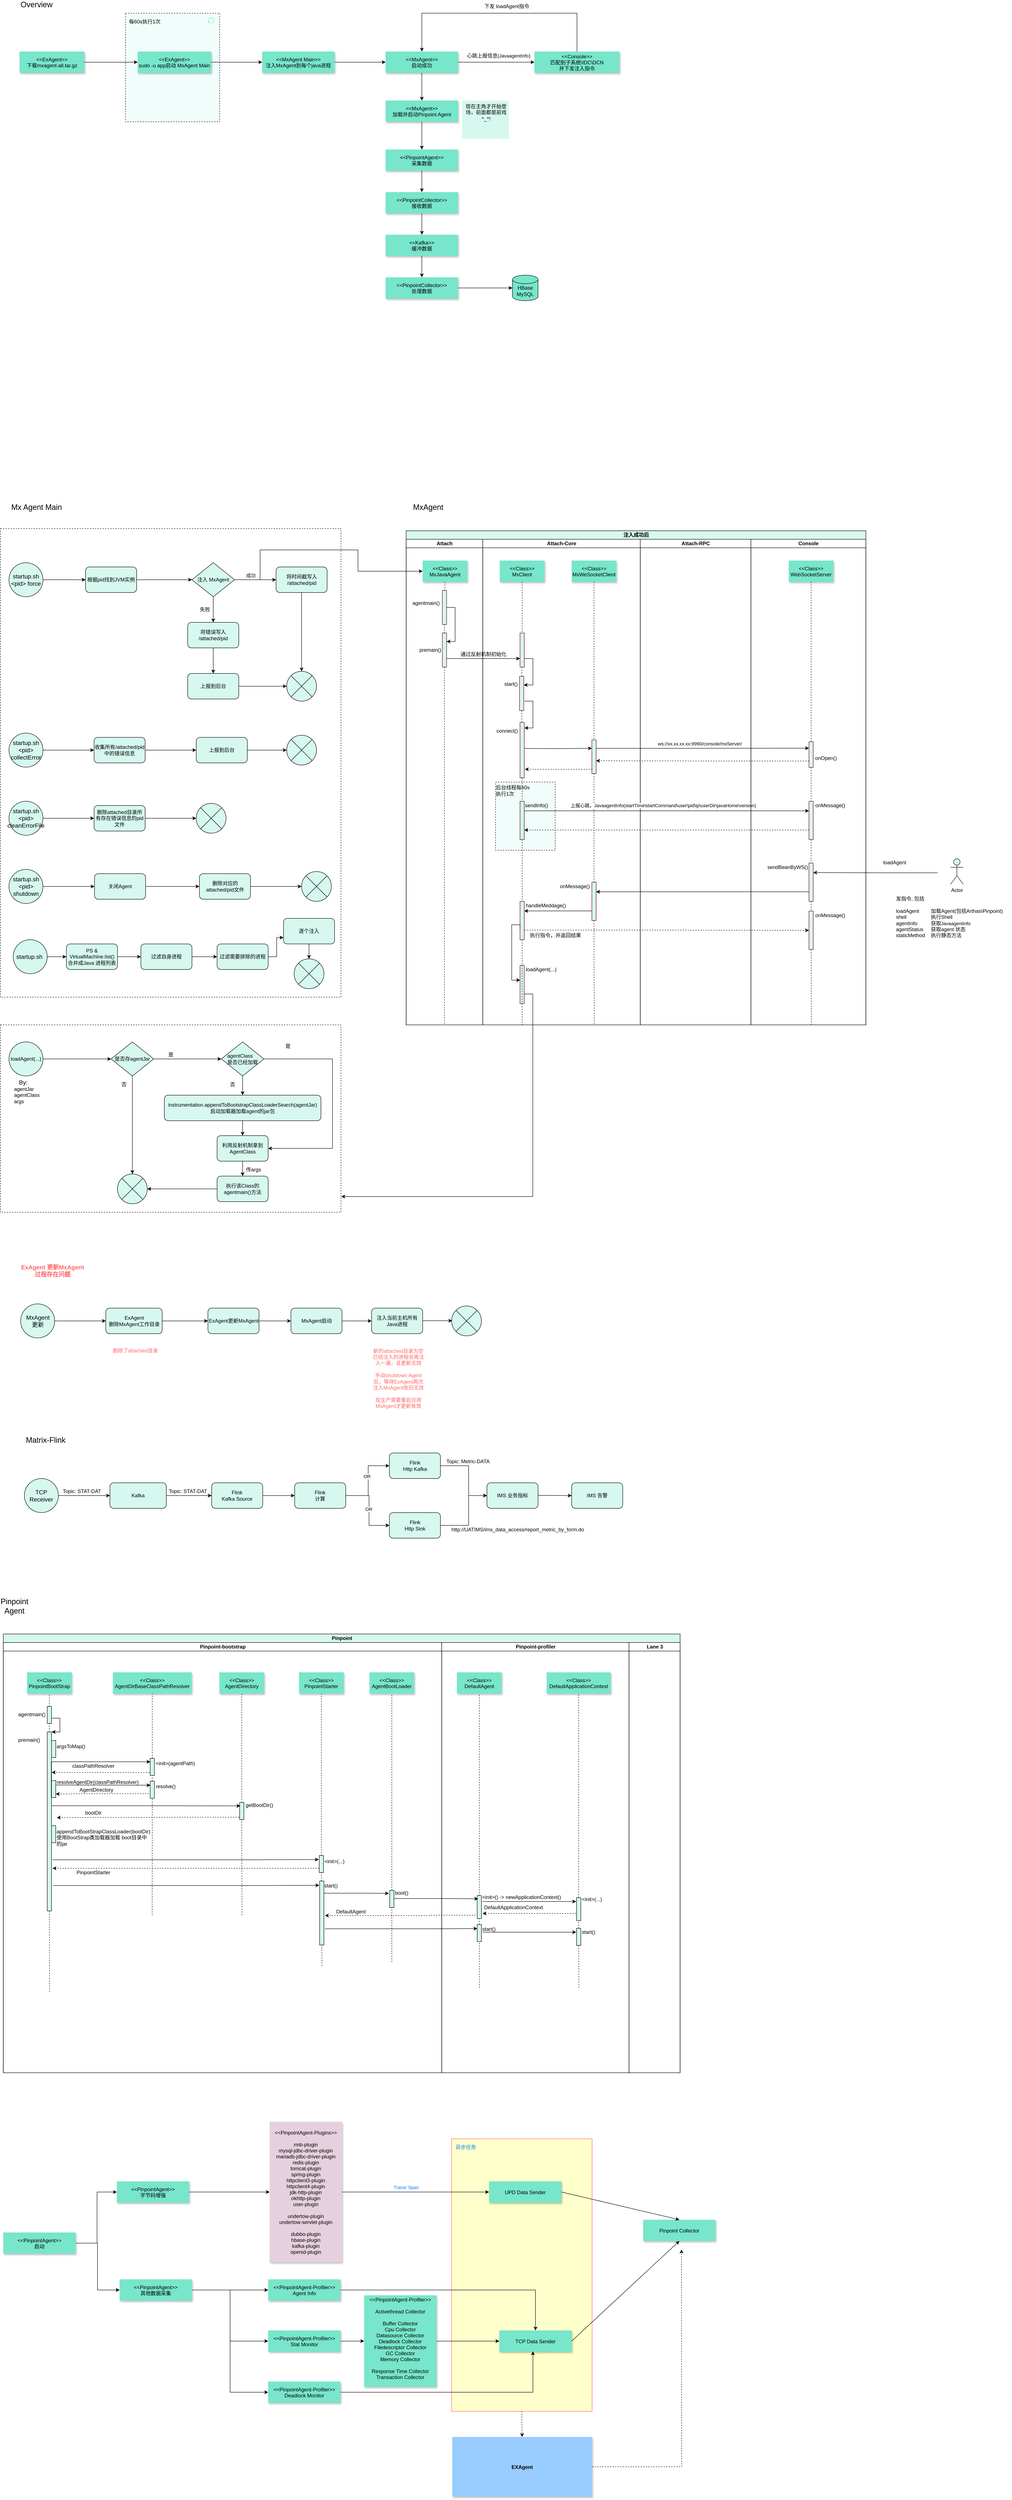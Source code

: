 <mxfile version="14.1.2" type="github">
  <diagram name="Page-1" id="9361dd3d-8414-5efd-6122-117bd74ce7a7">
    <mxGraphModel dx="1185" dy="4280" grid="0" gridSize="10" guides="1" tooltips="1" connect="1" arrows="1" fold="1" page="1" pageScale="1.5" pageWidth="826" pageHeight="1169" background="#ffffff" math="0" shadow="0">
      <root>
        <mxCell id="0" />
        <mxCell id="1" parent="0" />
        <mxCell id="c54yIz8ZL4DeUF97uQDB-87" style="edgeStyle=orthogonalEdgeStyle;rounded=0;orthogonalLoop=1;jettySize=auto;html=1;exitX=0.5;exitY=1;exitDx=0;exitDy=0;fontColor=#007FFF;dashed=1;" edge="1" parent="1" source="c54yIz8ZL4DeUF97uQDB-83" target="c54yIz8ZL4DeUF97uQDB-81">
          <mxGeometry relative="1" as="geometry" />
        </mxCell>
        <mxCell id="c54yIz8ZL4DeUF97uQDB-83" value="" style="rounded=0;whiteSpace=wrap;html=1;strokeColor=#FF6666;fontColor=#007FFF;fillColor=#FFFFCC;" vertex="1" parent="1">
          <mxGeometry x="1080" y="2300" width="330" height="640" as="geometry" />
        </mxCell>
        <mxCell id="-H8RPFJ6eDx_moYWrSU3-142" value="" style="rounded=0;whiteSpace=wrap;html=1;fillColor=none;dashed=1;" parent="1" vertex="1">
          <mxGeometry x="20" y="-1480" width="800" height="1100" as="geometry" />
        </mxCell>
        <mxCell id="-H8RPFJ6eDx_moYWrSU3-296" value="" style="fillColor=#77e6cb1a;dashed=1;" parent="1" vertex="1">
          <mxGeometry x="313.75" y="-2690" width="221.25" height="255" as="geometry" />
        </mxCell>
        <mxCell id="-H8RPFJ6eDx_moYWrSU3-97" style="edgeStyle=orthogonalEdgeStyle;rounded=0;orthogonalLoop=1;jettySize=auto;html=1;exitX=1;exitY=0.5;exitDx=0;exitDy=0;entryX=0;entryY=0.5;entryDx=0;entryDy=0;fillColor=#77e6cb4d;" parent="1" edge="1">
          <mxGeometry relative="1" as="geometry">
            <mxPoint x="361" y="-440" as="sourcePoint" />
          </mxGeometry>
        </mxCell>
        <mxCell id="-H8RPFJ6eDx_moYWrSU3-141" value="" style="rounded=0;whiteSpace=wrap;html=1;fillColor=none;dashed=1;" parent="1" vertex="1">
          <mxGeometry x="20" y="-315" width="800" height="440" as="geometry" />
        </mxCell>
        <mxCell id="-H8RPFJ6eDx_moYWrSU3-143" style="edgeStyle=orthogonalEdgeStyle;rounded=0;orthogonalLoop=1;jettySize=auto;html=1;exitX=1;exitY=0.5;exitDx=0;exitDy=0;fillColor=#77e6cb4d;" parent="1" source="-H8RPFJ6eDx_moYWrSU3-144" target="-H8RPFJ6eDx_moYWrSU3-147" edge="1">
          <mxGeometry relative="1" as="geometry" />
        </mxCell>
        <mxCell id="-H8RPFJ6eDx_moYWrSU3-144" value="&lt;font style=&quot;font-size: 14px&quot;&gt;startup.sh &amp;lt;pid&amp;gt; force&lt;/font&gt;" style="ellipse;whiteSpace=wrap;html=1;aspect=fixed;fillColor=#77e6cb4d;" parent="1" vertex="1">
          <mxGeometry x="40.0" y="-1400" width="80" height="80" as="geometry" />
        </mxCell>
        <mxCell id="-H8RPFJ6eDx_moYWrSU3-145" value="&lt;font style=&quot;font-size: 18px&quot;&gt;MxAgent&lt;/font&gt;" style="text;html=1;strokeColor=none;fillColor=none;align=center;verticalAlign=middle;whiteSpace=wrap;rounded=0;" parent="1" vertex="1">
          <mxGeometry x="1004.5" y="-1540" width="40" height="20" as="geometry" />
        </mxCell>
        <mxCell id="-H8RPFJ6eDx_moYWrSU3-146" style="edgeStyle=orthogonalEdgeStyle;rounded=0;orthogonalLoop=1;jettySize=auto;html=1;exitX=1;exitY=0.5;exitDx=0;exitDy=0;fillColor=#77e6cb4d;" parent="1" source="-H8RPFJ6eDx_moYWrSU3-147" target="-H8RPFJ6eDx_moYWrSU3-152" edge="1">
          <mxGeometry relative="1" as="geometry" />
        </mxCell>
        <mxCell id="-H8RPFJ6eDx_moYWrSU3-147" value="根据pid找到JVM实例" style="rounded=1;whiteSpace=wrap;html=1;fillColor=#77e6cb4d;" parent="1" vertex="1">
          <mxGeometry x="220" y="-1390" width="120" height="60" as="geometry" />
        </mxCell>
        <mxCell id="-H8RPFJ6eDx_moYWrSU3-148" style="edgeStyle=orthogonalEdgeStyle;rounded=0;orthogonalLoop=1;jettySize=auto;html=1;exitX=1;exitY=0.5;exitDx=0;exitDy=0;entryX=0;entryY=0.5;entryDx=0;entryDy=0;fillColor=#77e6cb4d;" parent="1" source="-H8RPFJ6eDx_moYWrSU3-152" target="-H8RPFJ6eDx_moYWrSU3-154" edge="1">
          <mxGeometry relative="1" as="geometry" />
        </mxCell>
        <mxCell id="-H8RPFJ6eDx_moYWrSU3-149" value="成功" style="edgeLabel;html=1;align=center;verticalAlign=middle;resizable=0;points=[];fillColor=#77e6cb4d;" parent="-H8RPFJ6eDx_moYWrSU3-148" vertex="1" connectable="0">
          <mxGeometry x="-0.274" y="3" relative="1" as="geometry">
            <mxPoint x="2.5" y="-7" as="offset" />
          </mxGeometry>
        </mxCell>
        <mxCell id="-H8RPFJ6eDx_moYWrSU3-150" style="edgeStyle=orthogonalEdgeStyle;rounded=0;orthogonalLoop=1;jettySize=auto;html=1;exitX=0.5;exitY=1;exitDx=0;exitDy=0;entryX=0.5;entryY=0;entryDx=0;entryDy=0;fillColor=#77e6cb4d;" parent="1" source="-H8RPFJ6eDx_moYWrSU3-152" target="-H8RPFJ6eDx_moYWrSU3-156" edge="1">
          <mxGeometry relative="1" as="geometry">
            <Array as="points">
              <mxPoint x="520" y="-1280" />
              <mxPoint x="520" y="-1280" />
            </Array>
          </mxGeometry>
        </mxCell>
        <mxCell id="-H8RPFJ6eDx_moYWrSU3-151" style="edgeStyle=orthogonalEdgeStyle;rounded=0;orthogonalLoop=1;jettySize=auto;html=1;exitX=1;exitY=0.5;exitDx=0;exitDy=0;entryX=0;entryY=0.5;entryDx=0;entryDy=0;fillColor=#77e6cb4d;" parent="1" source="-H8RPFJ6eDx_moYWrSU3-152" target="-H8RPFJ6eDx_moYWrSU3-241" edge="1">
          <mxGeometry relative="1" as="geometry">
            <Array as="points">
              <mxPoint x="630" y="-1360" />
              <mxPoint x="630" y="-1430" />
              <mxPoint x="860" y="-1430" />
              <mxPoint x="860" y="-1380" />
            </Array>
          </mxGeometry>
        </mxCell>
        <mxCell id="-H8RPFJ6eDx_moYWrSU3-152" value="注入 MxAgent" style="rhombus;whiteSpace=wrap;html=1;fillColor=#77e6cb4d;" parent="1" vertex="1">
          <mxGeometry x="470" y="-1400" width="100" height="80" as="geometry" />
        </mxCell>
        <mxCell id="-H8RPFJ6eDx_moYWrSU3-153" style="edgeStyle=orthogonalEdgeStyle;rounded=0;orthogonalLoop=1;jettySize=auto;html=1;exitX=0.5;exitY=1;exitDx=0;exitDy=0;entryX=0.5;entryY=0;entryDx=0;entryDy=0;entryPerimeter=0;fillColor=#77e6cb4d;" parent="1" source="-H8RPFJ6eDx_moYWrSU3-154" target="-H8RPFJ6eDx_moYWrSU3-159" edge="1">
          <mxGeometry relative="1" as="geometry" />
        </mxCell>
        <mxCell id="-H8RPFJ6eDx_moYWrSU3-154" value="将时间截写入&lt;br&gt;/attached/pid" style="rounded=1;whiteSpace=wrap;html=1;fillColor=#77e6cb4d;" parent="1" vertex="1">
          <mxGeometry x="667.5" y="-1390" width="120" height="60" as="geometry" />
        </mxCell>
        <mxCell id="-H8RPFJ6eDx_moYWrSU3-155" style="edgeStyle=orthogonalEdgeStyle;rounded=0;orthogonalLoop=1;jettySize=auto;html=1;exitX=0.5;exitY=1;exitDx=0;exitDy=0;entryX=0.5;entryY=0;entryDx=0;entryDy=0;fillColor=#77e6cb4d;" parent="1" source="-H8RPFJ6eDx_moYWrSU3-156" target="-H8RPFJ6eDx_moYWrSU3-158" edge="1">
          <mxGeometry relative="1" as="geometry" />
        </mxCell>
        <mxCell id="-H8RPFJ6eDx_moYWrSU3-156" value="将错误写入&lt;br&gt;/attached/pid" style="rounded=1;whiteSpace=wrap;html=1;fillColor=#77e6cb4d;" parent="1" vertex="1">
          <mxGeometry x="460" y="-1260" width="120" height="60" as="geometry" />
        </mxCell>
        <mxCell id="-H8RPFJ6eDx_moYWrSU3-157" style="edgeStyle=orthogonalEdgeStyle;rounded=0;orthogonalLoop=1;jettySize=auto;html=1;exitX=1;exitY=0.5;exitDx=0;exitDy=0;entryX=0;entryY=0.5;entryDx=0;entryDy=0;entryPerimeter=0;fillColor=#77e6cb4d;" parent="1" source="-H8RPFJ6eDx_moYWrSU3-158" target="-H8RPFJ6eDx_moYWrSU3-159" edge="1">
          <mxGeometry relative="1" as="geometry" />
        </mxCell>
        <mxCell id="-H8RPFJ6eDx_moYWrSU3-158" value="上报到后台" style="rounded=1;whiteSpace=wrap;html=1;fillColor=#77e6cb4d;" parent="1" vertex="1">
          <mxGeometry x="460" y="-1140" width="120" height="60" as="geometry" />
        </mxCell>
        <mxCell id="-H8RPFJ6eDx_moYWrSU3-159" value="" style="verticalLabelPosition=bottom;verticalAlign=top;html=1;shape=mxgraph.flowchart.or;fillColor=#77e6cb4d;" parent="1" vertex="1">
          <mxGeometry x="692.5" y="-1145" width="70" height="70" as="geometry" />
        </mxCell>
        <mxCell id="-H8RPFJ6eDx_moYWrSU3-160" style="edgeStyle=orthogonalEdgeStyle;rounded=0;orthogonalLoop=1;jettySize=auto;html=1;exitX=1;exitY=0.5;exitDx=0;exitDy=0;fillColor=#77e6cb4d;" parent="1" source="-H8RPFJ6eDx_moYWrSU3-161" target="-H8RPFJ6eDx_moYWrSU3-163" edge="1">
          <mxGeometry relative="1" as="geometry" />
        </mxCell>
        <mxCell id="-H8RPFJ6eDx_moYWrSU3-161" value="&lt;font style=&quot;font-size: 14px&quot;&gt;startup.sh &amp;lt;pid&amp;gt; collectError&lt;/font&gt;" style="ellipse;whiteSpace=wrap;html=1;aspect=fixed;fillColor=#77e6cb4d;" parent="1" vertex="1">
          <mxGeometry x="40.0" y="-1000" width="80" height="80" as="geometry" />
        </mxCell>
        <mxCell id="-H8RPFJ6eDx_moYWrSU3-162" style="edgeStyle=orthogonalEdgeStyle;rounded=0;orthogonalLoop=1;jettySize=auto;html=1;exitX=1;exitY=0.5;exitDx=0;exitDy=0;fillColor=#77e6cb4d;" parent="1" source="-H8RPFJ6eDx_moYWrSU3-163" edge="1">
          <mxGeometry relative="1" as="geometry">
            <mxPoint x="480" y="-960" as="targetPoint" />
          </mxGeometry>
        </mxCell>
        <mxCell id="-H8RPFJ6eDx_moYWrSU3-163" value="收集所有/attached/pid中的错误信息" style="rounded=1;whiteSpace=wrap;html=1;fillColor=#77e6cb4d;" parent="1" vertex="1">
          <mxGeometry x="240" y="-990" width="120" height="60" as="geometry" />
        </mxCell>
        <mxCell id="-H8RPFJ6eDx_moYWrSU3-164" style="edgeStyle=orthogonalEdgeStyle;rounded=0;orthogonalLoop=1;jettySize=auto;html=1;exitX=1;exitY=0.5;exitDx=0;exitDy=0;entryX=0;entryY=0.5;entryDx=0;entryDy=0;entryPerimeter=0;fillColor=#77e6cb4d;" parent="1" source="-H8RPFJ6eDx_moYWrSU3-165" target="-H8RPFJ6eDx_moYWrSU3-166" edge="1">
          <mxGeometry relative="1" as="geometry" />
        </mxCell>
        <mxCell id="-H8RPFJ6eDx_moYWrSU3-165" value="上报到后台" style="rounded=1;whiteSpace=wrap;html=1;fillColor=#77e6cb4d;" parent="1" vertex="1">
          <mxGeometry x="480" y="-990" width="120" height="60" as="geometry" />
        </mxCell>
        <mxCell id="-H8RPFJ6eDx_moYWrSU3-166" value="" style="verticalLabelPosition=bottom;verticalAlign=top;html=1;shape=mxgraph.flowchart.or;fillColor=#77e6cb4d;" parent="1" vertex="1">
          <mxGeometry x="692.5" y="-995" width="70" height="70" as="geometry" />
        </mxCell>
        <mxCell id="-H8RPFJ6eDx_moYWrSU3-167" style="edgeStyle=orthogonalEdgeStyle;rounded=0;orthogonalLoop=1;jettySize=auto;html=1;exitX=1;exitY=0.5;exitDx=0;exitDy=0;fillColor=#77e6cb4d;" parent="1" source="-H8RPFJ6eDx_moYWrSU3-168" target="-H8RPFJ6eDx_moYWrSU3-170" edge="1">
          <mxGeometry relative="1" as="geometry" />
        </mxCell>
        <mxCell id="-H8RPFJ6eDx_moYWrSU3-168" value="&lt;font style=&quot;font-size: 14px&quot;&gt;startup.sh &amp;lt;pid&amp;gt; cleanErrorFile&lt;/font&gt;" style="ellipse;whiteSpace=wrap;html=1;aspect=fixed;fillColor=#77e6cb4d;" parent="1" vertex="1">
          <mxGeometry x="40.0" y="-840" width="80" height="80" as="geometry" />
        </mxCell>
        <mxCell id="-H8RPFJ6eDx_moYWrSU3-169" style="edgeStyle=orthogonalEdgeStyle;rounded=0;orthogonalLoop=1;jettySize=auto;html=1;exitX=1;exitY=0.5;exitDx=0;exitDy=0;entryX=0;entryY=0.5;entryDx=0;entryDy=0;entryPerimeter=0;fillColor=#77e6cb4d;" parent="1" source="-H8RPFJ6eDx_moYWrSU3-170" target="-H8RPFJ6eDx_moYWrSU3-171" edge="1">
          <mxGeometry relative="1" as="geometry">
            <mxPoint x="480" y="-800" as="targetPoint" />
          </mxGeometry>
        </mxCell>
        <mxCell id="-H8RPFJ6eDx_moYWrSU3-170" value="删除attached目录所有存在错误信息的pid文件" style="rounded=1;whiteSpace=wrap;html=1;fillColor=#77e6cb4d;" parent="1" vertex="1">
          <mxGeometry x="240" y="-830" width="120" height="60" as="geometry" />
        </mxCell>
        <mxCell id="-H8RPFJ6eDx_moYWrSU3-171" value="" style="verticalLabelPosition=bottom;verticalAlign=top;html=1;shape=mxgraph.flowchart.or;fillColor=#77e6cb4d;" parent="1" vertex="1">
          <mxGeometry x="480" y="-835" width="70" height="70" as="geometry" />
        </mxCell>
        <mxCell id="-H8RPFJ6eDx_moYWrSU3-172" style="edgeStyle=orthogonalEdgeStyle;rounded=0;orthogonalLoop=1;jettySize=auto;html=1;exitX=1;exitY=0.5;exitDx=0;exitDy=0;entryX=0;entryY=0.5;entryDx=0;entryDy=0;fillColor=#77e6cb4d;" parent="1" source="-H8RPFJ6eDx_moYWrSU3-173" target="-H8RPFJ6eDx_moYWrSU3-178" edge="1">
          <mxGeometry relative="1" as="geometry" />
        </mxCell>
        <mxCell id="-H8RPFJ6eDx_moYWrSU3-173" value="&lt;font style=&quot;font-size: 14px&quot;&gt;startup.sh &amp;lt;pid&amp;gt; shutdown&lt;/font&gt;" style="ellipse;whiteSpace=wrap;html=1;aspect=fixed;fillColor=#77e6cb4d;" parent="1" vertex="1">
          <mxGeometry x="40.0" y="-680" width="80" height="80" as="geometry" />
        </mxCell>
        <mxCell id="-H8RPFJ6eDx_moYWrSU3-174" style="edgeStyle=orthogonalEdgeStyle;rounded=0;orthogonalLoop=1;jettySize=auto;html=1;exitX=1;exitY=0.5;exitDx=0;exitDy=0;entryX=0;entryY=0.5;entryDx=0;entryDy=0;entryPerimeter=0;fillColor=#77e6cb4d;" parent="1" source="-H8RPFJ6eDx_moYWrSU3-175" target="-H8RPFJ6eDx_moYWrSU3-176" edge="1">
          <mxGeometry relative="1" as="geometry">
            <mxPoint x="727.5" y="-645" as="targetPoint" />
          </mxGeometry>
        </mxCell>
        <mxCell id="-H8RPFJ6eDx_moYWrSU3-175" value="删除对应的attached/pid文件" style="rounded=1;whiteSpace=wrap;html=1;fillColor=#77e6cb4d;" parent="1" vertex="1">
          <mxGeometry x="487.5" y="-670" width="120" height="60" as="geometry" />
        </mxCell>
        <mxCell id="-H8RPFJ6eDx_moYWrSU3-176" value="" style="verticalLabelPosition=bottom;verticalAlign=top;html=1;shape=mxgraph.flowchart.or;fillColor=#77e6cb4d;" parent="1" vertex="1">
          <mxGeometry x="727.5" y="-675" width="70" height="70" as="geometry" />
        </mxCell>
        <mxCell id="-H8RPFJ6eDx_moYWrSU3-177" style="edgeStyle=orthogonalEdgeStyle;rounded=0;orthogonalLoop=1;jettySize=auto;html=1;exitX=1;exitY=0.5;exitDx=0;exitDy=0;entryX=0;entryY=0.5;entryDx=0;entryDy=0;fillColor=#77e6cb4d;" parent="1" source="-H8RPFJ6eDx_moYWrSU3-178" target="-H8RPFJ6eDx_moYWrSU3-175" edge="1">
          <mxGeometry relative="1" as="geometry" />
        </mxCell>
        <mxCell id="-H8RPFJ6eDx_moYWrSU3-178" value="关闭Agent" style="rounded=1;whiteSpace=wrap;html=1;fillColor=#77e6cb4d;" parent="1" vertex="1">
          <mxGeometry x="241" y="-670" width="120" height="60" as="geometry" />
        </mxCell>
        <mxCell id="-H8RPFJ6eDx_moYWrSU3-179" value="&lt;font style=&quot;font-size: 18px&quot;&gt;Pinpoint Agent&lt;/font&gt;" style="text;html=1;strokeColor=none;fillColor=none;align=center;verticalAlign=middle;whiteSpace=wrap;rounded=0;" parent="1" vertex="1">
          <mxGeometry x="32.5" y="1040" width="40" height="20" as="geometry" />
        </mxCell>
        <mxCell id="-H8RPFJ6eDx_moYWrSU3-180" value="&lt;&lt;Class&gt;&gt;&#xa;MxClient" style="shadow=1;fillColor=#77e6cb;strokeColor=none" parent="1" vertex="1">
          <mxGeometry x="1193.19" y="-1405" width="105" height="50" as="geometry" />
        </mxCell>
        <mxCell id="-H8RPFJ6eDx_moYWrSU3-181" value="" style="edgeStyle=none;endArrow=none;dashed=1" parent="1" source="-H8RPFJ6eDx_moYWrSU3-180" target="-H8RPFJ6eDx_moYWrSU3-193" edge="1">
          <mxGeometry x="1003.245" y="-1305" width="100" height="100" as="geometry">
            <mxPoint x="1078.169" y="-1360" as="sourcePoint" />
            <mxPoint x="1078.486" y="-1305" as="targetPoint" />
          </mxGeometry>
        </mxCell>
        <mxCell id="-H8RPFJ6eDx_moYWrSU3-182" value="注入成功后" style="swimlane;html=1;childLayout=stackLayout;resizeParent=1;resizeParentMax=0;startSize=20;fillColor=#77e6cb4d;" parent="1" vertex="1">
          <mxGeometry x="973.19" y="-1475" width="1080" height="1160" as="geometry">
            <mxRectangle x="100" y="-1030" width="90" height="20" as="alternateBounds" />
          </mxGeometry>
        </mxCell>
        <mxCell id="-H8RPFJ6eDx_moYWrSU3-183" value="Attach" style="swimlane;html=1;startSize=20;" parent="-H8RPFJ6eDx_moYWrSU3-182" vertex="1">
          <mxGeometry y="20" width="180" height="1140" as="geometry" />
        </mxCell>
        <mxCell id="-H8RPFJ6eDx_moYWrSU3-184" style="edgeStyle=orthogonalEdgeStyle;rounded=0;orthogonalLoop=1;jettySize=auto;html=1;exitX=1;exitY=0.5;exitDx=0;exitDy=0;entryX=1;entryY=0.25;entryDx=0;entryDy=0;fillColor=#77e6cb4d;" parent="-H8RPFJ6eDx_moYWrSU3-183" source="-H8RPFJ6eDx_moYWrSU3-185" target="-H8RPFJ6eDx_moYWrSU3-187" edge="1">
          <mxGeometry relative="1" as="geometry" />
        </mxCell>
        <mxCell id="-H8RPFJ6eDx_moYWrSU3-185" value="" style="fillColor=#77e6cb4d;strokeColor=#660000" parent="-H8RPFJ6eDx_moYWrSU3-183" vertex="1">
          <mxGeometry x="85.0" y="120" width="10" height="80" as="geometry" />
        </mxCell>
        <mxCell id="-H8RPFJ6eDx_moYWrSU3-186" value="" style="edgeStyle=none;endArrow=none;dashed=1;entryX=0.5;entryY=1;entryDx=0;entryDy=0;" parent="-H8RPFJ6eDx_moYWrSU3-183" source="-H8RPFJ6eDx_moYWrSU3-187" target="-H8RPFJ6eDx_moYWrSU3-183" edge="1">
          <mxGeometry x="120.381" y="329.697" width="100" height="100" as="geometry">
            <mxPoint x="195.546" y="274.697" as="sourcePoint" />
            <mxPoint x="91.81" y="470" as="targetPoint" />
          </mxGeometry>
        </mxCell>
        <mxCell id="-H8RPFJ6eDx_moYWrSU3-187" value="" style="fillColor=#77e6cb4d;strokeColor=#660000" parent="-H8RPFJ6eDx_moYWrSU3-183" vertex="1">
          <mxGeometry x="85" y="220" width="10" height="80" as="geometry" />
        </mxCell>
        <mxCell id="-H8RPFJ6eDx_moYWrSU3-188" value="" style="edgeStyle=none;endArrow=none;dashed=1" parent="-H8RPFJ6eDx_moYWrSU3-183" source="-H8RPFJ6eDx_moYWrSU3-185" target="-H8RPFJ6eDx_moYWrSU3-187" edge="1">
          <mxGeometry x="120.381" y="329.697" width="100" height="100" as="geometry">
            <mxPoint x="972.5" y="-1130" as="sourcePoint" />
            <mxPoint x="972.5" y="-925.833" as="targetPoint" />
          </mxGeometry>
        </mxCell>
        <mxCell id="-H8RPFJ6eDx_moYWrSU3-189" value="&lt;span&gt;agentmain()&lt;/span&gt;" style="text;html=1;strokeColor=none;fillColor=none;align=center;verticalAlign=middle;whiteSpace=wrap;rounded=0;" parent="-H8RPFJ6eDx_moYWrSU3-183" vertex="1">
          <mxGeometry x="38.81" y="140" width="16.31" height="20" as="geometry" />
        </mxCell>
        <mxCell id="-H8RPFJ6eDx_moYWrSU3-190" value="&lt;span&gt;premain()&lt;/span&gt;" style="text;html=1;strokeColor=none;fillColor=none;align=center;verticalAlign=middle;whiteSpace=wrap;rounded=0;" parent="-H8RPFJ6eDx_moYWrSU3-183" vertex="1">
          <mxGeometry x="48.81" y="250" width="16.31" height="20" as="geometry" />
        </mxCell>
        <mxCell id="-H8RPFJ6eDx_moYWrSU3-191" value="Attach-Core" style="swimlane;html=1;startSize=20;" parent="-H8RPFJ6eDx_moYWrSU3-182" vertex="1">
          <mxGeometry x="180" y="20" width="370" height="1140" as="geometry" />
        </mxCell>
        <mxCell id="-H8RPFJ6eDx_moYWrSU3-192" value="" style="fillColor=#77e6cb1a;dashed=1;" parent="-H8RPFJ6eDx_moYWrSU3-191" vertex="1">
          <mxGeometry x="30" y="570" width="140" height="160" as="geometry" />
        </mxCell>
        <mxCell id="-H8RPFJ6eDx_moYWrSU3-193" value="" style="fillColor=#77e6cb4d;strokeColor=#660000" parent="-H8RPFJ6eDx_moYWrSU3-191" vertex="1">
          <mxGeometry x="87.5" y="220" width="10" height="80" as="geometry" />
        </mxCell>
        <mxCell id="-H8RPFJ6eDx_moYWrSU3-194" value="通过反射机制初始化" style="text;html=1;strokeColor=none;fillColor=none;align=center;verticalAlign=middle;whiteSpace=wrap;rounded=0;" parent="-H8RPFJ6eDx_moYWrSU3-191" vertex="1">
          <mxGeometry x="-61.19" y="260" width="126.31" height="20" as="geometry" />
        </mxCell>
        <mxCell id="-H8RPFJ6eDx_moYWrSU3-195" value="" style="edgeStyle=none;endArrow=none;dashed=1;exitX=0.5;exitY=1;exitDx=0;exitDy=0;" parent="-H8RPFJ6eDx_moYWrSU3-191" source="-H8RPFJ6eDx_moYWrSU3-204" edge="1">
          <mxGeometry x="16.365" y="150" width="100" height="100" as="geometry">
            <mxPoint x="258.81" y="100" as="sourcePoint" />
            <mxPoint x="261.81" y="1140" as="targetPoint" />
          </mxGeometry>
        </mxCell>
        <mxCell id="-H8RPFJ6eDx_moYWrSU3-196" value="" style="fillColor=#77e6cb4d;strokeColor=#660000" parent="-H8RPFJ6eDx_moYWrSU3-191" vertex="1">
          <mxGeometry x="256.31" y="471" width="10" height="79" as="geometry" />
        </mxCell>
        <mxCell id="-H8RPFJ6eDx_moYWrSU3-197" value="" style="fillColor=#77e6cb4d;strokeColor=#660000" parent="-H8RPFJ6eDx_moYWrSU3-191" vertex="1">
          <mxGeometry x="87.5" y="615" width="10" height="90" as="geometry" />
        </mxCell>
        <mxCell id="-H8RPFJ6eDx_moYWrSU3-198" value="&lt;span style=&quot;font-family: &amp;#34;helvetica&amp;#34;&quot;&gt;后台线程每60s&lt;/span&gt;&lt;br style=&quot;padding: 0px ; margin: 0px ; font-family: &amp;#34;helvetica&amp;#34;&quot;&gt;&lt;span style=&quot;font-family: &amp;#34;helvetica&amp;#34;&quot;&gt;执行1次&lt;/span&gt;" style="text;html=1;strokeColor=none;fillColor=none;align=left;verticalAlign=middle;whiteSpace=wrap;rounded=0;" parent="-H8RPFJ6eDx_moYWrSU3-191" vertex="1">
          <mxGeometry x="28.81" y="580" width="88.5" height="20" as="geometry" />
        </mxCell>
        <mxCell id="-H8RPFJ6eDx_moYWrSU3-199" value="&lt;span&gt;start()&lt;/span&gt;" style="text;html=1;strokeColor=none;fillColor=none;align=center;verticalAlign=middle;whiteSpace=wrap;rounded=0;" parent="-H8RPFJ6eDx_moYWrSU3-191" vertex="1">
          <mxGeometry x="48.81" y="330" width="35.12" height="20" as="geometry" />
        </mxCell>
        <mxCell id="-H8RPFJ6eDx_moYWrSU3-200" value="&lt;span&gt;connect()&lt;/span&gt;" style="text;html=1;strokeColor=none;fillColor=none;align=center;verticalAlign=middle;whiteSpace=wrap;rounded=0;" parent="-H8RPFJ6eDx_moYWrSU3-191" vertex="1">
          <mxGeometry x="40.0" y="440" width="35.12" height="20" as="geometry" />
        </mxCell>
        <mxCell id="-H8RPFJ6eDx_moYWrSU3-201" value="&lt;span&gt;sendInfo()&lt;/span&gt;" style="text;html=1;strokeColor=none;fillColor=none;align=center;verticalAlign=middle;whiteSpace=wrap;rounded=0;" parent="-H8RPFJ6eDx_moYWrSU3-191" vertex="1">
          <mxGeometry x="108.81" y="615" width="35.12" height="20" as="geometry" />
        </mxCell>
        <mxCell id="-H8RPFJ6eDx_moYWrSU3-202" value="&lt;span&gt;onMessage()&lt;/span&gt;" style="text;html=1;strokeColor=none;fillColor=none;align=center;verticalAlign=middle;whiteSpace=wrap;rounded=0;" parent="-H8RPFJ6eDx_moYWrSU3-191" vertex="1">
          <mxGeometry x="198.81" y="805" width="35.12" height="20" as="geometry" />
        </mxCell>
        <mxCell id="-H8RPFJ6eDx_moYWrSU3-203" style="edgeStyle=orthogonalEdgeStyle;rounded=0;orthogonalLoop=1;jettySize=auto;html=1;exitX=0;exitY=0.75;exitDx=0;exitDy=0;entryX=1;entryY=0.25;entryDx=0;entryDy=0;fillColor=#77e6cb4d;" parent="-H8RPFJ6eDx_moYWrSU3-191" source="-H8RPFJ6eDx_moYWrSU3-204" target="-H8RPFJ6eDx_moYWrSU3-208" edge="1">
          <mxGeometry relative="1" as="geometry" />
        </mxCell>
        <mxCell id="-H8RPFJ6eDx_moYWrSU3-204" value="" style="fillColor=#77e6cb4d;strokeColor=#660000" parent="-H8RPFJ6eDx_moYWrSU3-191" vertex="1">
          <mxGeometry x="256.31" y="805" width="10" height="90" as="geometry" />
        </mxCell>
        <mxCell id="-H8RPFJ6eDx_moYWrSU3-205" value="" style="edgeStyle=none;endArrow=none;dashed=1;exitX=0.5;exitY=1;exitDx=0;exitDy=0;" parent="-H8RPFJ6eDx_moYWrSU3-191" source="-H8RPFJ6eDx_moYWrSU3-196" target="-H8RPFJ6eDx_moYWrSU3-204" edge="1">
          <mxGeometry x="16.365" y="150" width="100" height="100" as="geometry">
            <mxPoint x="1322.5" y="-842" as="sourcePoint" />
            <mxPoint x="1323.0" y="-290" as="targetPoint" />
          </mxGeometry>
        </mxCell>
        <mxCell id="-H8RPFJ6eDx_moYWrSU3-206" value="handleMeddage()" style="text;html=1;strokeColor=none;fillColor=none;align=center;verticalAlign=middle;whiteSpace=wrap;rounded=0;" parent="-H8RPFJ6eDx_moYWrSU3-191" vertex="1">
          <mxGeometry x="130.81" y="850" width="35.12" height="20" as="geometry" />
        </mxCell>
        <mxCell id="-H8RPFJ6eDx_moYWrSU3-207" style="edgeStyle=orthogonalEdgeStyle;rounded=0;orthogonalLoop=1;jettySize=auto;html=1;exitX=0;exitY=0.75;exitDx=0;exitDy=0;entryX=0.031;entryY=0.389;entryDx=0;entryDy=0;entryPerimeter=0;" parent="-H8RPFJ6eDx_moYWrSU3-191" source="-H8RPFJ6eDx_moYWrSU3-208" target="-H8RPFJ6eDx_moYWrSU3-215" edge="1">
          <mxGeometry relative="1" as="geometry">
            <Array as="points">
              <mxPoint x="88" y="905" />
              <mxPoint x="68" y="905" />
              <mxPoint x="68" y="1035" />
            </Array>
          </mxGeometry>
        </mxCell>
        <mxCell id="-H8RPFJ6eDx_moYWrSU3-208" value="" style="fillColor=#77e6cb4d;strokeColor=#660000" parent="-H8RPFJ6eDx_moYWrSU3-191" vertex="1">
          <mxGeometry x="87.5" y="850" width="10" height="90" as="geometry" />
        </mxCell>
        <mxCell id="-H8RPFJ6eDx_moYWrSU3-209" value="" style="edgeStyle=none;endArrow=none;dashed=1" parent="-H8RPFJ6eDx_moYWrSU3-191" source="-H8RPFJ6eDx_moYWrSU3-197" target="-H8RPFJ6eDx_moYWrSU3-208" edge="1">
          <mxGeometry x="121.571" y="324.697" width="100" height="100" as="geometry">
            <mxPoint x="1153.732" y="-675" as="sourcePoint" />
            <mxPoint x="1154" y="-390" as="targetPoint" />
          </mxGeometry>
        </mxCell>
        <mxCell id="-H8RPFJ6eDx_moYWrSU3-210" value="" style="fillColor=#77e6cb4d;strokeColor=#660000" parent="-H8RPFJ6eDx_moYWrSU3-191" vertex="1">
          <mxGeometry x="87.5" y="430" width="10" height="130" as="geometry" />
        </mxCell>
        <mxCell id="-H8RPFJ6eDx_moYWrSU3-211" style="edgeStyle=orthogonalEdgeStyle;rounded=0;orthogonalLoop=1;jettySize=auto;html=1;entryX=0;entryY=0.25;entryDx=0;entryDy=0;fillColor=#77e6cb4d;" parent="-H8RPFJ6eDx_moYWrSU3-191" target="-H8RPFJ6eDx_moYWrSU3-196" edge="1">
          <mxGeometry relative="1" as="geometry">
            <mxPoint x="98.81" y="491" as="sourcePoint" />
          </mxGeometry>
        </mxCell>
        <mxCell id="-H8RPFJ6eDx_moYWrSU3-212" value="" style="edgeStyle=none;endArrow=none;dashed=1" parent="-H8RPFJ6eDx_moYWrSU3-191" source="-H8RPFJ6eDx_moYWrSU3-210" target="-H8RPFJ6eDx_moYWrSU3-197" edge="1">
          <mxGeometry x="121.571" y="324.697" width="100" height="100" as="geometry">
            <mxPoint x="92.565" y="510" as="sourcePoint" />
            <mxPoint x="92.81" y="680" as="targetPoint" />
          </mxGeometry>
        </mxCell>
        <mxCell id="-H8RPFJ6eDx_moYWrSU3-213" value="执行指令，并返回结果" style="text;html=1;strokeColor=none;fillColor=none;align=center;verticalAlign=middle;whiteSpace=wrap;rounded=0;" parent="-H8RPFJ6eDx_moYWrSU3-191" vertex="1">
          <mxGeometry x="107.86" y="920" width="126.07" height="20" as="geometry" />
        </mxCell>
        <mxCell id="-H8RPFJ6eDx_moYWrSU3-214" value="loadAgent(...)" style="text;html=1;strokeColor=none;fillColor=none;align=center;verticalAlign=middle;whiteSpace=wrap;rounded=0;" parent="-H8RPFJ6eDx_moYWrSU3-191" vertex="1">
          <mxGeometry x="119.81" y="1000" width="35.12" height="20" as="geometry" />
        </mxCell>
        <mxCell id="-H8RPFJ6eDx_moYWrSU3-215" value="" style="fillColor=#77e6cb4d;strokeColor=#660000" parent="-H8RPFJ6eDx_moYWrSU3-191" vertex="1">
          <mxGeometry x="87.5" y="1000" width="10" height="90" as="geometry" />
        </mxCell>
        <mxCell id="-H8RPFJ6eDx_moYWrSU3-216" value="" style="edgeStyle=none;endArrow=none;dashed=1;entryX=0.25;entryY=1;entryDx=0;entryDy=0;" parent="-H8RPFJ6eDx_moYWrSU3-191" source="-H8RPFJ6eDx_moYWrSU3-208" target="-H8RPFJ6eDx_moYWrSU3-191" edge="1">
          <mxGeometry x="121.571" y="324.697" width="100" height="100" as="geometry">
            <mxPoint x="1153.69" y="-440" as="sourcePoint" />
            <mxPoint x="1153.69" y="-240" as="targetPoint" />
          </mxGeometry>
        </mxCell>
        <mxCell id="-H8RPFJ6eDx_moYWrSU3-217" value="Attach-RPC" style="swimlane;html=1;startSize=20;" parent="-H8RPFJ6eDx_moYWrSU3-182" vertex="1">
          <mxGeometry x="550" y="20" width="260" height="1140" as="geometry" />
        </mxCell>
        <mxCell id="-H8RPFJ6eDx_moYWrSU3-218" style="edgeStyle=orthogonalEdgeStyle;rounded=0;orthogonalLoop=1;jettySize=auto;html=1;exitX=1;exitY=0.75;exitDx=0;exitDy=0;entryX=0;entryY=0.75;entryDx=0;entryDy=0;fillColor=#77e6cb4d;" parent="-H8RPFJ6eDx_moYWrSU3-182" source="-H8RPFJ6eDx_moYWrSU3-187" target="-H8RPFJ6eDx_moYWrSU3-193" edge="1">
          <mxGeometry relative="1" as="geometry" />
        </mxCell>
        <mxCell id="-H8RPFJ6eDx_moYWrSU3-219" style="edgeStyle=orthogonalEdgeStyle;rounded=0;orthogonalLoop=1;jettySize=auto;html=1;exitX=1;exitY=0.25;exitDx=0;exitDy=0;entryX=0;entryY=0.25;entryDx=0;entryDy=0;fillColor=#77e6cb4d;" parent="-H8RPFJ6eDx_moYWrSU3-182" source="-H8RPFJ6eDx_moYWrSU3-196" target="-H8RPFJ6eDx_moYWrSU3-226" edge="1">
          <mxGeometry relative="1" as="geometry" />
        </mxCell>
        <mxCell id="-H8RPFJ6eDx_moYWrSU3-220" value="ws://xx.xx.xx.xx:9990/console/mxServer/" style="edgeLabel;html=1;align=center;verticalAlign=middle;resizable=0;points=[];" parent="-H8RPFJ6eDx_moYWrSU3-219" vertex="1" connectable="0">
          <mxGeometry x="-0.081" y="-5" relative="1" as="geometry">
            <mxPoint x="13.5" y="-16.3" as="offset" />
          </mxGeometry>
        </mxCell>
        <mxCell id="-H8RPFJ6eDx_moYWrSU3-221" style="edgeStyle=orthogonalEdgeStyle;rounded=0;orthogonalLoop=1;jettySize=auto;html=1;exitX=1;exitY=0.25;exitDx=0;exitDy=0;entryX=0;entryY=0.25;entryDx=0;entryDy=0;fillColor=#77e6cb4d;" parent="-H8RPFJ6eDx_moYWrSU3-182" source="-H8RPFJ6eDx_moYWrSU3-197" target="-H8RPFJ6eDx_moYWrSU3-227" edge="1">
          <mxGeometry relative="1" as="geometry" />
        </mxCell>
        <mxCell id="-H8RPFJ6eDx_moYWrSU3-222" value="上报心跳，JavaagentInfo(startTime\startCommand\user\pid\ip\userDir\javaHome\version)" style="edgeLabel;html=1;align=center;verticalAlign=middle;resizable=0;points=[];" parent="-H8RPFJ6eDx_moYWrSU3-221" vertex="1" connectable="0">
          <mxGeometry x="-0.037" y="2" relative="1" as="geometry">
            <mxPoint x="4.31" y="-10.5" as="offset" />
          </mxGeometry>
        </mxCell>
        <mxCell id="-H8RPFJ6eDx_moYWrSU3-223" style="edgeStyle=orthogonalEdgeStyle;rounded=0;orthogonalLoop=1;jettySize=auto;html=1;exitX=0;exitY=0.75;exitDx=0;exitDy=0;fillColor=#77e6cb4d;dashed=1;entryX=1;entryY=0.75;entryDx=0;entryDy=0;" parent="-H8RPFJ6eDx_moYWrSU3-182" source="-H8RPFJ6eDx_moYWrSU3-227" target="-H8RPFJ6eDx_moYWrSU3-197" edge="1">
          <mxGeometry relative="1" as="geometry">
            <mxPoint x="398.81" y="735" as="targetPoint" />
            <mxPoint x="1216.31" y="695.25" as="sourcePoint" />
            <Array as="points">
              <mxPoint x="749" y="703" />
              <mxPoint x="749" y="703" />
            </Array>
          </mxGeometry>
        </mxCell>
        <mxCell id="-H8RPFJ6eDx_moYWrSU3-224" value="Console" style="swimlane;html=1;startSize=20;" parent="-H8RPFJ6eDx_moYWrSU3-182" vertex="1">
          <mxGeometry x="810" y="20" width="270" height="1140" as="geometry" />
        </mxCell>
        <mxCell id="-H8RPFJ6eDx_moYWrSU3-225" value="" style="edgeStyle=none;endArrow=none;dashed=1;exitX=0.5;exitY=1;exitDx=0;exitDy=0;" parent="-H8RPFJ6eDx_moYWrSU3-224" source="-H8RPFJ6eDx_moYWrSU3-235" edge="1">
          <mxGeometry x="-96.135" y="170" width="100" height="100" as="geometry">
            <mxPoint x="148.81" y="120" as="sourcePoint" />
            <mxPoint x="141.81" y="1140" as="targetPoint" />
          </mxGeometry>
        </mxCell>
        <mxCell id="-H8RPFJ6eDx_moYWrSU3-226" value="" style="fillColor=#77e6cb4d;strokeColor=#660000" parent="-H8RPFJ6eDx_moYWrSU3-224" vertex="1">
          <mxGeometry x="136.31" y="475.5" width="10" height="60" as="geometry" />
        </mxCell>
        <mxCell id="-H8RPFJ6eDx_moYWrSU3-227" value="" style="fillColor=#77e6cb4d;strokeColor=#660000" parent="-H8RPFJ6eDx_moYWrSU3-224" vertex="1">
          <mxGeometry x="136.31" y="615" width="10" height="90" as="geometry" />
        </mxCell>
        <mxCell id="-H8RPFJ6eDx_moYWrSU3-228" value="" style="edgeStyle=none;endArrow=none;dashed=1;exitX=0.5;exitY=1;exitDx=0;exitDy=0;" parent="-H8RPFJ6eDx_moYWrSU3-224" source="-H8RPFJ6eDx_moYWrSU3-226" target="-H8RPFJ6eDx_moYWrSU3-227" edge="1">
          <mxGeometry x="-96.135" y="170" width="100" height="100" as="geometry">
            <mxPoint x="2092.5" y="-809" as="sourcePoint" />
            <mxPoint x="2093" y="-650" as="targetPoint" />
          </mxGeometry>
        </mxCell>
        <mxCell id="-H8RPFJ6eDx_moYWrSU3-229" value="&lt;span&gt;onOpen()&lt;/span&gt;" style="text;html=1;strokeColor=none;fillColor=none;align=center;verticalAlign=middle;whiteSpace=wrap;rounded=0;" parent="-H8RPFJ6eDx_moYWrSU3-224" vertex="1">
          <mxGeometry x="158.81" y="504" width="35.12" height="20" as="geometry" />
        </mxCell>
        <mxCell id="-H8RPFJ6eDx_moYWrSU3-230" value="&lt;span&gt;onMessage()&lt;/span&gt;" style="text;html=1;strokeColor=none;fillColor=none;align=center;verticalAlign=middle;whiteSpace=wrap;rounded=0;" parent="-H8RPFJ6eDx_moYWrSU3-224" vertex="1">
          <mxGeometry x="168.81" y="615" width="35.12" height="20" as="geometry" />
        </mxCell>
        <mxCell id="-H8RPFJ6eDx_moYWrSU3-231" value="&lt;span&gt;sendBeanByWS()&lt;/span&gt;" style="text;html=1;strokeColor=none;fillColor=none;align=center;verticalAlign=middle;whiteSpace=wrap;rounded=0;" parent="-H8RPFJ6eDx_moYWrSU3-224" vertex="1">
          <mxGeometry x="68.81" y="760" width="35.12" height="20" as="geometry" />
        </mxCell>
        <mxCell id="-H8RPFJ6eDx_moYWrSU3-232" value="" style="fillColor=#77e6cb4d;strokeColor=#660000" parent="-H8RPFJ6eDx_moYWrSU3-224" vertex="1">
          <mxGeometry x="136.31" y="760" width="10" height="90" as="geometry" />
        </mxCell>
        <mxCell id="-H8RPFJ6eDx_moYWrSU3-233" value="" style="edgeStyle=none;endArrow=none;dashed=1;exitX=0.5;exitY=1;exitDx=0;exitDy=0;" parent="-H8RPFJ6eDx_moYWrSU3-224" source="-H8RPFJ6eDx_moYWrSU3-227" target="-H8RPFJ6eDx_moYWrSU3-232" edge="1">
          <mxGeometry x="-96.135" y="170" width="100" height="100" as="geometry">
            <mxPoint x="1862.5" y="-675" as="sourcePoint" />
            <mxPoint x="1863" y="-430" as="targetPoint" />
          </mxGeometry>
        </mxCell>
        <mxCell id="-H8RPFJ6eDx_moYWrSU3-234" value="&lt;span&gt;onMessage()&lt;/span&gt;" style="text;html=1;strokeColor=none;fillColor=none;align=center;verticalAlign=middle;whiteSpace=wrap;rounded=0;" parent="-H8RPFJ6eDx_moYWrSU3-224" vertex="1">
          <mxGeometry x="168.81" y="873" width="35.12" height="20" as="geometry" />
        </mxCell>
        <mxCell id="-H8RPFJ6eDx_moYWrSU3-235" value="" style="fillColor=#77e6cb4d;strokeColor=#660000" parent="-H8RPFJ6eDx_moYWrSU3-224" vertex="1">
          <mxGeometry x="136.31" y="873" width="10" height="90" as="geometry" />
        </mxCell>
        <mxCell id="-H8RPFJ6eDx_moYWrSU3-236" value="" style="edgeStyle=none;endArrow=none;dashed=1;exitX=0.5;exitY=1;exitDx=0;exitDy=0;" parent="-H8RPFJ6eDx_moYWrSU3-224" source="-H8RPFJ6eDx_moYWrSU3-232" target="-H8RPFJ6eDx_moYWrSU3-235" edge="1">
          <mxGeometry x="-96.135" y="170" width="100" height="100" as="geometry">
            <mxPoint x="1832.5" y="-530" as="sourcePoint" />
            <mxPoint x="1833" y="-240" as="targetPoint" />
          </mxGeometry>
        </mxCell>
        <mxCell id="-H8RPFJ6eDx_moYWrSU3-237" style="edgeStyle=orthogonalEdgeStyle;rounded=0;orthogonalLoop=1;jettySize=auto;html=1;exitX=0;exitY=0.75;exitDx=0;exitDy=0;fillColor=#77e6cb4d;entryX=1;entryY=0.25;entryDx=0;entryDy=0;" parent="-H8RPFJ6eDx_moYWrSU3-182" source="-H8RPFJ6eDx_moYWrSU3-232" target="-H8RPFJ6eDx_moYWrSU3-204" edge="1">
          <mxGeometry relative="1" as="geometry">
            <mxPoint x="308.81" y="850" as="targetPoint" />
          </mxGeometry>
        </mxCell>
        <mxCell id="-H8RPFJ6eDx_moYWrSU3-238" style="edgeStyle=orthogonalEdgeStyle;rounded=0;orthogonalLoop=1;jettySize=auto;html=1;exitX=0;exitY=0.75;exitDx=0;exitDy=0;fillColor=#77e6cb4d;dashed=1;entryX=1;entryY=0.62;entryDx=0;entryDy=0;entryPerimeter=0;" parent="-H8RPFJ6eDx_moYWrSU3-182" source="-H8RPFJ6eDx_moYWrSU3-226" target="-H8RPFJ6eDx_moYWrSU3-196" edge="1">
          <mxGeometry relative="1" as="geometry">
            <mxPoint x="468.81" y="560" as="targetPoint" />
          </mxGeometry>
        </mxCell>
        <mxCell id="-H8RPFJ6eDx_moYWrSU3-239" style="edgeStyle=orthogonalEdgeStyle;rounded=0;orthogonalLoop=1;jettySize=auto;html=1;exitX=1;exitY=0.75;exitDx=0;exitDy=0;fillColor=#77e6cb4d;entryX=0;entryY=0.5;entryDx=0;entryDy=0;dashed=1;" parent="-H8RPFJ6eDx_moYWrSU3-182" source="-H8RPFJ6eDx_moYWrSU3-208" target="-H8RPFJ6eDx_moYWrSU3-235" edge="1">
          <mxGeometry relative="1" as="geometry">
            <mxPoint x="938.81" y="936" as="targetPoint" />
          </mxGeometry>
        </mxCell>
        <mxCell id="-H8RPFJ6eDx_moYWrSU3-240" value="&lt;font style=&quot;font-size: 18px&quot;&gt;Mx Agent Main&lt;/font&gt;" style="text;html=1;strokeColor=none;fillColor=none;align=center;verticalAlign=middle;whiteSpace=wrap;rounded=0;" parent="1" vertex="1">
          <mxGeometry x="40" y="-1540" width="130" height="20" as="geometry" />
        </mxCell>
        <mxCell id="-H8RPFJ6eDx_moYWrSU3-241" value="&lt;&lt;Class&gt;&gt;&#xa;MxJavaAgent" style="shadow=1;fillColor=#77e6cb;strokeColor=none" parent="1" vertex="1">
          <mxGeometry x="1012" y="-1405" width="105" height="50" as="geometry" />
        </mxCell>
        <mxCell id="-H8RPFJ6eDx_moYWrSU3-242" value="" style="edgeStyle=none;endArrow=none;dashed=1;exitX=0.5;exitY=1;exitDx=0;exitDy=0;" parent="1" source="-H8RPFJ6eDx_moYWrSU3-241" target="-H8RPFJ6eDx_moYWrSU3-185" edge="1">
          <mxGeometry x="822.055" y="-1300" width="100" height="100" as="geometry">
            <mxPoint x="1064.5" y="-1355" as="sourcePoint" />
            <mxPoint x="897.296" y="-1300" as="targetPoint" />
          </mxGeometry>
        </mxCell>
        <mxCell id="-H8RPFJ6eDx_moYWrSU3-243" value="" style="fillColor=#77e6cb4d;strokeColor=#660000" parent="1" vertex="1">
          <mxGeometry x="1239.5" y="-1133" width="10" height="80" as="geometry" />
        </mxCell>
        <mxCell id="-H8RPFJ6eDx_moYWrSU3-244" value="" style="edgeStyle=orthogonalEdgeStyle;rounded=0;orthogonalLoop=1;jettySize=auto;html=1;fillColor=#77e6cb4d;entryX=1;entryY=0.25;entryDx=0;entryDy=0;exitX=1;exitY=0.75;exitDx=0;exitDy=0;" parent="1" source="-H8RPFJ6eDx_moYWrSU3-193" target="-H8RPFJ6eDx_moYWrSU3-243" edge="1">
          <mxGeometry relative="1" as="geometry">
            <Array as="points">
              <mxPoint x="1271" y="-1175" />
              <mxPoint x="1271" y="-1113" />
            </Array>
          </mxGeometry>
        </mxCell>
        <mxCell id="-H8RPFJ6eDx_moYWrSU3-245" value="" style="edgeStyle=none;endArrow=none;dashed=1" parent="1" source="-H8RPFJ6eDx_moYWrSU3-193" target="-H8RPFJ6eDx_moYWrSU3-243" edge="1">
          <mxGeometry x="1274.761" y="-1130.303" width="100" height="100" as="geometry">
            <mxPoint x="1245.733" y="-1155" as="sourcePoint" />
            <mxPoint x="1246" y="-905" as="targetPoint" />
          </mxGeometry>
        </mxCell>
        <mxCell id="-H8RPFJ6eDx_moYWrSU3-246" value="" style="edgeStyle=none;endArrow=none;dashed=1" parent="1" source="-H8RPFJ6eDx_moYWrSU3-243" target="-H8RPFJ6eDx_moYWrSU3-210" edge="1">
          <mxGeometry x="1274.761" y="-1130.303" width="100" height="100" as="geometry">
            <mxPoint x="1244.775" y="-1053" as="sourcePoint" />
            <mxPoint x="1246" y="-875" as="targetPoint" />
          </mxGeometry>
        </mxCell>
        <mxCell id="-H8RPFJ6eDx_moYWrSU3-247" style="edgeStyle=orthogonalEdgeStyle;rounded=0;orthogonalLoop=1;jettySize=auto;html=1;fillColor=#77e6cb4d;" parent="1" edge="1">
          <mxGeometry relative="1" as="geometry">
            <mxPoint x="1251" y="-1075" as="sourcePoint" />
            <mxPoint x="1251" y="-1012" as="targetPoint" />
            <Array as="points">
              <mxPoint x="1271" y="-1075" />
              <mxPoint x="1271" y="-1012" />
            </Array>
          </mxGeometry>
        </mxCell>
        <mxCell id="-H8RPFJ6eDx_moYWrSU3-248" value="&lt;&lt;Class&gt;&gt;&#xa;MxWeSocketClient" style="shadow=1;fillColor=#77e6cb;strokeColor=none" parent="1" vertex="1">
          <mxGeometry x="1362" y="-1405" width="105" height="50" as="geometry" />
        </mxCell>
        <mxCell id="-H8RPFJ6eDx_moYWrSU3-249" value="" style="edgeStyle=none;endArrow=none;dashed=1;exitX=0.5;exitY=1;exitDx=0;exitDy=0;" parent="1" source="-H8RPFJ6eDx_moYWrSU3-248" target="-H8RPFJ6eDx_moYWrSU3-196" edge="1">
          <mxGeometry x="1169.555" y="-1305" width="100" height="100" as="geometry">
            <mxPoint x="2475.69" y="-2735" as="sourcePoint" />
            <mxPoint x="2476.19" y="-2255" as="targetPoint" />
          </mxGeometry>
        </mxCell>
        <mxCell id="-H8RPFJ6eDx_moYWrSU3-250" value="&lt;&lt;Class&gt;&gt;&#xa;WebSocketServer" style="shadow=1;fillColor=#77e6cb;strokeColor=none" parent="1" vertex="1">
          <mxGeometry x="1872" y="-1405" width="105" height="50" as="geometry" />
        </mxCell>
        <mxCell id="-H8RPFJ6eDx_moYWrSU3-251" value="" style="edgeStyle=none;endArrow=none;dashed=1;exitX=0.5;exitY=1;exitDx=0;exitDy=0;" parent="1" source="-H8RPFJ6eDx_moYWrSU3-250" target="-H8RPFJ6eDx_moYWrSU3-226" edge="1">
          <mxGeometry x="1947.055" y="-1285" width="100" height="100" as="geometry">
            <mxPoint x="4135.69" y="-2735" as="sourcePoint" />
            <mxPoint x="4136.19" y="-2165" as="targetPoint" />
          </mxGeometry>
        </mxCell>
        <mxCell id="-H8RPFJ6eDx_moYWrSU3-252" style="edgeStyle=orthogonalEdgeStyle;rounded=0;orthogonalLoop=1;jettySize=auto;html=1;entryX=1;entryY=0.25;entryDx=0;entryDy=0;fillColor=#77e6cb4d;" parent="1" target="-H8RPFJ6eDx_moYWrSU3-232" edge="1">
          <mxGeometry relative="1" as="geometry">
            <mxPoint x="2222" y="-672" as="sourcePoint" />
            <Array as="points">
              <mxPoint x="2091" y="-672" />
            </Array>
          </mxGeometry>
        </mxCell>
        <mxCell id="-H8RPFJ6eDx_moYWrSU3-253" value="Actor" style="shape=umlActor;verticalLabelPosition=bottom;verticalAlign=top;html=1;outlineConnect=0;fillColor=#77e6cb4d;" parent="1" vertex="1">
          <mxGeometry x="2252" y="-705" width="30" height="60" as="geometry" />
        </mxCell>
        <mxCell id="-H8RPFJ6eDx_moYWrSU3-254" value="发指令, 包括&lt;br&gt;&lt;br&gt;loadAgent&lt;br&gt;shell&lt;br&gt;agentInfo&lt;br&gt;agentStatus&lt;br&gt;staticMethod" style="text;whiteSpace=wrap;html=1;" parent="1" vertex="1">
          <mxGeometry x="2122" y="-625" width="121.19" height="110" as="geometry" />
        </mxCell>
        <mxCell id="-H8RPFJ6eDx_moYWrSU3-255" value="&lt;br&gt;&lt;br&gt;加载Agent(包括Arthas\Pinpoint)&lt;br&gt;执行Shell&lt;br&gt;获取&lt;span style=&quot;font-size: 11px ; text-align: center&quot;&gt;JavaagentInfo&lt;/span&gt;&lt;br&gt;获取agent 状态&lt;br&gt;执行静态方法" style="text;whiteSpace=wrap;html=1;" parent="1" vertex="1">
          <mxGeometry x="2204" y="-625" width="191.19" height="110" as="geometry" />
        </mxCell>
        <mxCell id="-H8RPFJ6eDx_moYWrSU3-256" style="edgeStyle=orthogonalEdgeStyle;rounded=0;orthogonalLoop=1;jettySize=auto;html=1;fillColor=#77e6cb4d;dashed=1;" parent="1" edge="1">
          <mxGeometry relative="1" as="geometry">
            <mxPoint x="1252" y="-915" as="targetPoint" />
            <mxPoint x="1411" y="-915" as="sourcePoint" />
          </mxGeometry>
        </mxCell>
        <mxCell id="-H8RPFJ6eDx_moYWrSU3-257" value="失败" style="text;html=1;align=center;verticalAlign=middle;resizable=0;points=[];autosize=1;" parent="1" vertex="1">
          <mxGeometry x="480" y="-1300" width="40" height="20" as="geometry" />
        </mxCell>
        <mxCell id="-H8RPFJ6eDx_moYWrSU3-258" style="edgeStyle=orthogonalEdgeStyle;rounded=0;orthogonalLoop=1;jettySize=auto;html=1;exitX=1;exitY=0.5;exitDx=0;exitDy=0;fillColor=#77e6cb4d;entryX=0;entryY=0.5;entryDx=0;entryDy=0;" parent="1" source="-H8RPFJ6eDx_moYWrSU3-259" target="-H8RPFJ6eDx_moYWrSU3-263" edge="1">
          <mxGeometry relative="1" as="geometry">
            <mxPoint x="260" y="-115" as="targetPoint" />
          </mxGeometry>
        </mxCell>
        <mxCell id="-H8RPFJ6eDx_moYWrSU3-259" value="loadAgent(...)" style="ellipse;whiteSpace=wrap;html=1;aspect=fixed;fillColor=#77e6cb4d;" parent="1" vertex="1">
          <mxGeometry x="40.0" y="-275" width="80" height="80" as="geometry" />
        </mxCell>
        <mxCell id="-H8RPFJ6eDx_moYWrSU3-260" value="&lt;font style=&quot;font-size: 14px&quot;&gt;&amp;nbsp; &amp;nbsp;By:&lt;/font&gt;&lt;br&gt;agentJar&lt;br&gt;agentClass&lt;br&gt;args" style="text;whiteSpace=wrap;html=1;" parent="1" vertex="1">
          <mxGeometry x="50" y="-195" width="80" height="70" as="geometry" />
        </mxCell>
        <mxCell id="-H8RPFJ6eDx_moYWrSU3-261" style="edgeStyle=orthogonalEdgeStyle;rounded=0;orthogonalLoop=1;jettySize=auto;html=1;exitX=0.5;exitY=1;exitDx=0;exitDy=0;" parent="1" source="-H8RPFJ6eDx_moYWrSU3-263" target="-H8RPFJ6eDx_moYWrSU3-264" edge="1">
          <mxGeometry relative="1" as="geometry" />
        </mxCell>
        <mxCell id="-H8RPFJ6eDx_moYWrSU3-262" style="edgeStyle=orthogonalEdgeStyle;rounded=0;orthogonalLoop=1;jettySize=auto;html=1;entryX=0;entryY=0.5;entryDx=0;entryDy=0;" parent="1" source="-H8RPFJ6eDx_moYWrSU3-263" target="-H8RPFJ6eDx_moYWrSU3-268" edge="1">
          <mxGeometry relative="1" as="geometry" />
        </mxCell>
        <mxCell id="-H8RPFJ6eDx_moYWrSU3-263" value="&lt;span style=&quot;text-align: left&quot;&gt;是否存agentJar&lt;/span&gt;" style="rhombus;whiteSpace=wrap;html=1;fillColor=#77e6cb4d;" parent="1" vertex="1">
          <mxGeometry x="280" y="-275" width="100" height="80" as="geometry" />
        </mxCell>
        <mxCell id="-H8RPFJ6eDx_moYWrSU3-264" value="" style="verticalLabelPosition=bottom;verticalAlign=top;html=1;shape=mxgraph.flowchart.or;fillColor=#77e6cb4d;" parent="1" vertex="1">
          <mxGeometry x="295" y="35" width="70" height="70" as="geometry" />
        </mxCell>
        <mxCell id="-H8RPFJ6eDx_moYWrSU3-265" value="否" style="text;html=1;align=center;verticalAlign=middle;resizable=0;points=[];autosize=1;" parent="1" vertex="1">
          <mxGeometry x="295" y="-185" width="30" height="20" as="geometry" />
        </mxCell>
        <mxCell id="-H8RPFJ6eDx_moYWrSU3-266" style="edgeStyle=orthogonalEdgeStyle;rounded=0;orthogonalLoop=1;jettySize=auto;html=1;entryX=0.5;entryY=0;entryDx=0;entryDy=0;" parent="1" source="-H8RPFJ6eDx_moYWrSU3-268" target="-H8RPFJ6eDx_moYWrSU3-270" edge="1">
          <mxGeometry relative="1" as="geometry" />
        </mxCell>
        <mxCell id="-H8RPFJ6eDx_moYWrSU3-267" style="edgeStyle=orthogonalEdgeStyle;rounded=0;orthogonalLoop=1;jettySize=auto;html=1;entryX=1;entryY=0.5;entryDx=0;entryDy=0;exitX=1;exitY=0.5;exitDx=0;exitDy=0;" parent="1" source="-H8RPFJ6eDx_moYWrSU3-268" target="-H8RPFJ6eDx_moYWrSU3-272" edge="1">
          <mxGeometry relative="1" as="geometry">
            <Array as="points">
              <mxPoint x="800" y="-235" />
              <mxPoint x="800" y="-25" />
            </Array>
          </mxGeometry>
        </mxCell>
        <mxCell id="-H8RPFJ6eDx_moYWrSU3-268" value="&lt;div style=&quot;text-align: left&quot;&gt;&lt;span&gt;agentClass&lt;/span&gt;&lt;/div&gt;&lt;div style=&quot;text-align: left&quot;&gt;&lt;span&gt;是否已经加载&lt;/span&gt;&lt;/div&gt;" style="rhombus;whiteSpace=wrap;html=1;fillColor=#77e6cb4d;" parent="1" vertex="1">
          <mxGeometry x="539" y="-275" width="100" height="80" as="geometry" />
        </mxCell>
        <mxCell id="-H8RPFJ6eDx_moYWrSU3-269" style="edgeStyle=orthogonalEdgeStyle;rounded=0;orthogonalLoop=1;jettySize=auto;html=1;" parent="1" source="-H8RPFJ6eDx_moYWrSU3-270" target="-H8RPFJ6eDx_moYWrSU3-272" edge="1">
          <mxGeometry relative="1" as="geometry" />
        </mxCell>
        <mxCell id="-H8RPFJ6eDx_moYWrSU3-270" value="instrumentation.appendToBootstrapClassLoaderSearch(agentJar)&lt;br&gt;启动加载器加载agent的jar包" style="rounded=1;whiteSpace=wrap;html=1;fillColor=#77e6cb4d;" parent="1" vertex="1">
          <mxGeometry x="405" y="-150" width="368" height="60" as="geometry" />
        </mxCell>
        <mxCell id="-H8RPFJ6eDx_moYWrSU3-271" style="edgeStyle=orthogonalEdgeStyle;rounded=0;orthogonalLoop=1;jettySize=auto;html=1;" parent="1" source="-H8RPFJ6eDx_moYWrSU3-272" target="-H8RPFJ6eDx_moYWrSU3-274" edge="1">
          <mxGeometry relative="1" as="geometry" />
        </mxCell>
        <mxCell id="-H8RPFJ6eDx_moYWrSU3-272" value="利用反射机制拿到AgentClass" style="rounded=1;whiteSpace=wrap;html=1;fillColor=#77e6cb4d;" parent="1" vertex="1">
          <mxGeometry x="529" y="-55" width="120" height="60" as="geometry" />
        </mxCell>
        <mxCell id="-H8RPFJ6eDx_moYWrSU3-273" style="edgeStyle=orthogonalEdgeStyle;rounded=0;orthogonalLoop=1;jettySize=auto;html=1;entryX=1;entryY=0.5;entryDx=0;entryDy=0;entryPerimeter=0;" parent="1" source="-H8RPFJ6eDx_moYWrSU3-274" target="-H8RPFJ6eDx_moYWrSU3-264" edge="1">
          <mxGeometry relative="1" as="geometry" />
        </mxCell>
        <mxCell id="-H8RPFJ6eDx_moYWrSU3-274" value="执行该Class的agentmain()方法" style="rounded=1;whiteSpace=wrap;html=1;fillColor=#77e6cb4d;" parent="1" vertex="1">
          <mxGeometry x="529" y="40" width="120" height="60" as="geometry" />
        </mxCell>
        <mxCell id="-H8RPFJ6eDx_moYWrSU3-275" value="传args" style="text;html=1;align=center;verticalAlign=middle;resizable=0;points=[];autosize=1;" parent="1" vertex="1">
          <mxGeometry x="589" y="15" width="50" height="20" as="geometry" />
        </mxCell>
        <mxCell id="-H8RPFJ6eDx_moYWrSU3-276" value="否" style="text;html=1;align=center;verticalAlign=middle;resizable=0;points=[];autosize=1;" parent="1" vertex="1">
          <mxGeometry x="550" y="-185" width="30" height="20" as="geometry" />
        </mxCell>
        <mxCell id="-H8RPFJ6eDx_moYWrSU3-277" value="是" style="text;html=1;align=center;verticalAlign=middle;resizable=0;points=[];autosize=1;" parent="1" vertex="1">
          <mxGeometry x="405" y="-255" width="30" height="20" as="geometry" />
        </mxCell>
        <mxCell id="-H8RPFJ6eDx_moYWrSU3-278" value="是" style="text;html=1;align=center;verticalAlign=middle;resizable=0;points=[];autosize=1;" parent="1" vertex="1">
          <mxGeometry x="680" y="-275" width="30" height="20" as="geometry" />
        </mxCell>
        <mxCell id="-H8RPFJ6eDx_moYWrSU3-279" value="&lt;span style=&quot;color: rgb(0, 0, 0); font-family: helvetica; font-size: 12px; font-style: normal; font-weight: 400; letter-spacing: normal; text-align: left; text-indent: 0px; text-transform: none; word-spacing: 0px; background-color: rgb(255, 255, 255); display: inline; float: none;&quot;&gt;loadAgent&lt;/span&gt;" style="text;whiteSpace=wrap;html=1;" parent="1" vertex="1">
          <mxGeometry x="2092" y="-710" width="80" height="30" as="geometry" />
        </mxCell>
        <mxCell id="-H8RPFJ6eDx_moYWrSU3-280" style="edgeStyle=orthogonalEdgeStyle;rounded=0;orthogonalLoop=1;jettySize=auto;html=1;exitX=1;exitY=0.75;exitDx=0;exitDy=0;entryX=1.001;entryY=0.916;entryDx=0;entryDy=0;entryPerimeter=0;" parent="1" source="-H8RPFJ6eDx_moYWrSU3-215" target="-H8RPFJ6eDx_moYWrSU3-141" edge="1">
          <mxGeometry relative="1" as="geometry" />
        </mxCell>
        <mxCell id="-H8RPFJ6eDx_moYWrSU3-281" style="edgeStyle=orthogonalEdgeStyle;rounded=0;orthogonalLoop=1;jettySize=auto;html=1;exitX=1;exitY=0.5;exitDx=0;exitDy=0;fillColor=#77e6cb4d;" parent="1" source="-H8RPFJ6eDx_moYWrSU3-282" target="-H8RPFJ6eDx_moYWrSU3-284" edge="1">
          <mxGeometry relative="1" as="geometry" />
        </mxCell>
        <mxCell id="-H8RPFJ6eDx_moYWrSU3-282" value="&lt;font style=&quot;font-size: 14px&quot;&gt;startup.sh&amp;nbsp;&lt;/font&gt;" style="ellipse;whiteSpace=wrap;html=1;aspect=fixed;fillColor=#77e6cb4d;" parent="1" vertex="1">
          <mxGeometry x="50.0" y="-515" width="80" height="80" as="geometry" />
        </mxCell>
        <mxCell id="-H8RPFJ6eDx_moYWrSU3-283" style="edgeStyle=orthogonalEdgeStyle;rounded=0;orthogonalLoop=1;jettySize=auto;html=1;exitX=1;exitY=0.5;exitDx=0;exitDy=0;fillColor=#77e6cb4d;entryX=0;entryY=0.5;entryDx=0;entryDy=0;" parent="1" source="-H8RPFJ6eDx_moYWrSU3-288" target="-H8RPFJ6eDx_moYWrSU3-287" edge="1">
          <mxGeometry relative="1" as="geometry">
            <mxPoint x="490" y="-475" as="targetPoint" />
          </mxGeometry>
        </mxCell>
        <mxCell id="-H8RPFJ6eDx_moYWrSU3-284" value="PS &amp;amp; VirtualMachine.list() 合并成Java 进程列表" style="rounded=1;whiteSpace=wrap;html=1;fillColor=#77e6cb4d;" parent="1" vertex="1">
          <mxGeometry x="175" y="-505" width="120" height="60" as="geometry" />
        </mxCell>
        <mxCell id="-H8RPFJ6eDx_moYWrSU3-285" value="" style="verticalLabelPosition=bottom;verticalAlign=top;html=1;shape=mxgraph.flowchart.or;fillColor=#77e6cb4d;" parent="1" vertex="1">
          <mxGeometry x="710" y="-470" width="70" height="70" as="geometry" />
        </mxCell>
        <mxCell id="-H8RPFJ6eDx_moYWrSU3-286" style="edgeStyle=orthogonalEdgeStyle;rounded=0;orthogonalLoop=1;jettySize=auto;html=1;exitX=1;exitY=0.5;exitDx=0;exitDy=0;entryX=0;entryY=0.75;entryDx=0;entryDy=0;" parent="1" source="-H8RPFJ6eDx_moYWrSU3-287" target="-H8RPFJ6eDx_moYWrSU3-290" edge="1">
          <mxGeometry relative="1" as="geometry" />
        </mxCell>
        <mxCell id="-H8RPFJ6eDx_moYWrSU3-287" value="过滤需要排除的进程" style="rounded=1;whiteSpace=wrap;html=1;fillColor=#77e6cb4d;" parent="1" vertex="1">
          <mxGeometry x="529" y="-505" width="120" height="60" as="geometry" />
        </mxCell>
        <mxCell id="-H8RPFJ6eDx_moYWrSU3-288" value="过滤自身进程" style="rounded=1;whiteSpace=wrap;html=1;fillColor=#77e6cb4d;" parent="1" vertex="1">
          <mxGeometry x="350" y="-505" width="120" height="60" as="geometry" />
        </mxCell>
        <mxCell id="-H8RPFJ6eDx_moYWrSU3-289" style="edgeStyle=orthogonalEdgeStyle;rounded=0;orthogonalLoop=1;jettySize=auto;html=1;exitX=1;exitY=0.5;exitDx=0;exitDy=0;fillColor=#77e6cb4d;" parent="1" source="-H8RPFJ6eDx_moYWrSU3-284" target="-H8RPFJ6eDx_moYWrSU3-288" edge="1">
          <mxGeometry relative="1" as="geometry">
            <mxPoint x="490" y="-475" as="targetPoint" />
            <mxPoint x="370" y="-475" as="sourcePoint" />
          </mxGeometry>
        </mxCell>
        <mxCell id="-H8RPFJ6eDx_moYWrSU3-291" style="edgeStyle=orthogonalEdgeStyle;rounded=0;orthogonalLoop=1;jettySize=auto;html=1;entryX=0.5;entryY=0;entryDx=0;entryDy=0;entryPerimeter=0;" parent="1" source="-H8RPFJ6eDx_moYWrSU3-290" target="-H8RPFJ6eDx_moYWrSU3-285" edge="1">
          <mxGeometry relative="1" as="geometry" />
        </mxCell>
        <mxCell id="-H8RPFJ6eDx_moYWrSU3-290" value="逐个注入" style="rounded=1;whiteSpace=wrap;html=1;fillColor=#77e6cb4d;" parent="1" vertex="1">
          <mxGeometry x="685" y="-565" width="120" height="60" as="geometry" />
        </mxCell>
        <mxCell id="-H8RPFJ6eDx_moYWrSU3-292" value="&lt;font style=&quot;font-size: 18px&quot;&gt;Overview&lt;/font&gt;" style="text;html=1;strokeColor=none;fillColor=none;align=center;verticalAlign=middle;whiteSpace=wrap;rounded=0;" parent="1" vertex="1">
          <mxGeometry x="40" y="-2720" width="130" height="20" as="geometry" />
        </mxCell>
        <mxCell id="-H8RPFJ6eDx_moYWrSU3-295" style="edgeStyle=orthogonalEdgeStyle;rounded=0;orthogonalLoop=1;jettySize=auto;html=1;exitX=1;exitY=0.5;exitDx=0;exitDy=0;" parent="1" source="-H8RPFJ6eDx_moYWrSU3-293" target="-H8RPFJ6eDx_moYWrSU3-294" edge="1">
          <mxGeometry relative="1" as="geometry" />
        </mxCell>
        <mxCell id="-H8RPFJ6eDx_moYWrSU3-293" value="&lt;&lt;ExAgent&gt;&gt;&#xa;下载mxagent-all.tar.gz" style="shadow=1;fillColor=#77e6cb;strokeColor=none" parent="1" vertex="1">
          <mxGeometry x="65" y="-2600" width="152.5" height="50" as="geometry" />
        </mxCell>
        <mxCell id="-H8RPFJ6eDx_moYWrSU3-298" style="edgeStyle=orthogonalEdgeStyle;rounded=0;orthogonalLoop=1;jettySize=auto;html=1;entryX=0;entryY=0.5;entryDx=0;entryDy=0;" parent="1" source="-H8RPFJ6eDx_moYWrSU3-294" target="-H8RPFJ6eDx_moYWrSU3-297" edge="1">
          <mxGeometry relative="1" as="geometry" />
        </mxCell>
        <mxCell id="-H8RPFJ6eDx_moYWrSU3-294" value="&lt;&lt;ExAgent&gt;&gt;&#xa;sudo -u app启动 MxAgent Main" style="shadow=1;fillColor=#77e6cb;strokeColor=none" parent="1" vertex="1">
          <mxGeometry x="342.5" y="-2600" width="172.5" height="50" as="geometry" />
        </mxCell>
        <mxCell id="-H8RPFJ6eDx_moYWrSU3-302" style="edgeStyle=orthogonalEdgeStyle;rounded=0;orthogonalLoop=1;jettySize=auto;html=1;entryX=0;entryY=0.5;entryDx=0;entryDy=0;" parent="1" source="-H8RPFJ6eDx_moYWrSU3-297" target="-H8RPFJ6eDx_moYWrSU3-303" edge="1">
          <mxGeometry relative="1" as="geometry" />
        </mxCell>
        <mxCell id="-H8RPFJ6eDx_moYWrSU3-297" value="&lt;&lt;MxAgent Main&gt;&gt;&#xa;注入MxAgent到每个java进程" style="shadow=1;fillColor=#77e6cb;strokeColor=none" parent="1" vertex="1">
          <mxGeometry x="635" y="-2600" width="170" height="50" as="geometry" />
        </mxCell>
        <mxCell id="-H8RPFJ6eDx_moYWrSU3-300" value="&lt;span style=&quot;font-family: &amp;#34;helvetica&amp;#34;&quot;&gt;每60s&lt;/span&gt;&lt;span style=&quot;font-family: &amp;#34;helvetica&amp;#34;&quot;&gt;执行1次&lt;/span&gt;" style="text;html=1;strokeColor=none;fillColor=none;align=left;verticalAlign=middle;whiteSpace=wrap;rounded=0;" parent="1" vertex="1">
          <mxGeometry x="320" y="-2680" width="88.5" height="20" as="geometry" />
        </mxCell>
        <mxCell id="-H8RPFJ6eDx_moYWrSU3-306" style="edgeStyle=orthogonalEdgeStyle;rounded=0;orthogonalLoop=1;jettySize=auto;html=1;exitX=0.5;exitY=0;exitDx=0;exitDy=0;entryX=0.5;entryY=0;entryDx=0;entryDy=0;" parent="1" source="-H8RPFJ6eDx_moYWrSU3-301" target="-H8RPFJ6eDx_moYWrSU3-303" edge="1">
          <mxGeometry relative="1" as="geometry">
            <Array as="points">
              <mxPoint x="1374" y="-2690" />
              <mxPoint x="1010" y="-2690" />
            </Array>
          </mxGeometry>
        </mxCell>
        <mxCell id="-H8RPFJ6eDx_moYWrSU3-301" value="&lt;&lt;Console&gt;&gt;&#xa;匹配到子系统\IDC\DCN&#xa;并下发注入指令" style="shadow=1;fillColor=#77e6cb;strokeColor=none" parent="1" vertex="1">
          <mxGeometry x="1274.5" y="-2600" width="200" height="50" as="geometry" />
        </mxCell>
        <mxCell id="-H8RPFJ6eDx_moYWrSU3-304" style="edgeStyle=orthogonalEdgeStyle;rounded=0;orthogonalLoop=1;jettySize=auto;html=1;exitX=1;exitY=0.5;exitDx=0;exitDy=0;entryX=0;entryY=0.5;entryDx=0;entryDy=0;" parent="1" source="-H8RPFJ6eDx_moYWrSU3-303" target="-H8RPFJ6eDx_moYWrSU3-301" edge="1">
          <mxGeometry relative="1" as="geometry" />
        </mxCell>
        <mxCell id="-H8RPFJ6eDx_moYWrSU3-309" style="edgeStyle=orthogonalEdgeStyle;rounded=0;orthogonalLoop=1;jettySize=auto;html=1;exitX=0.5;exitY=1;exitDx=0;exitDy=0;" parent="1" source="-H8RPFJ6eDx_moYWrSU3-303" target="-H8RPFJ6eDx_moYWrSU3-308" edge="1">
          <mxGeometry relative="1" as="geometry" />
        </mxCell>
        <mxCell id="-H8RPFJ6eDx_moYWrSU3-303" value="&lt;&lt;MxAgent&gt;&gt;&#xa;启动成功" style="shadow=1;fillColor=#77e6cb;strokeColor=none" parent="1" vertex="1">
          <mxGeometry x="925" y="-2600" width="170" height="50" as="geometry" />
        </mxCell>
        <mxCell id="-H8RPFJ6eDx_moYWrSU3-305" value="心跳上报信息(&lt;span style=&quot;font-size: 11px&quot;&gt;JavaagentInfo&lt;/span&gt;)" style="text;html=1;align=center;verticalAlign=middle;resizable=0;points=[];autosize=1;" parent="1" vertex="1">
          <mxGeometry x="1104.5" y="-2600" width="170" height="20" as="geometry" />
        </mxCell>
        <mxCell id="-H8RPFJ6eDx_moYWrSU3-307" value="&lt;span style=&quot;color: rgb(0 , 0 , 0) ; font-family: &amp;#34;helvetica&amp;#34; ; font-size: 12px ; font-style: normal ; font-weight: 400 ; letter-spacing: normal ; text-align: center ; text-indent: 0px ; text-transform: none ; word-spacing: 0px ; background-color: rgb(255 , 255 , 255) ; display: inline ; float: none&quot;&gt;下发 loadAgent指令&lt;/span&gt;" style="text;whiteSpace=wrap;html=1;" parent="1" vertex="1">
          <mxGeometry x="1154.5" y="-2720" width="110" height="30" as="geometry" />
        </mxCell>
        <mxCell id="-H8RPFJ6eDx_moYWrSU3-313" style="edgeStyle=orthogonalEdgeStyle;rounded=0;orthogonalLoop=1;jettySize=auto;html=1;exitX=0.5;exitY=1;exitDx=0;exitDy=0;" parent="1" source="-H8RPFJ6eDx_moYWrSU3-308" target="-H8RPFJ6eDx_moYWrSU3-312" edge="1">
          <mxGeometry relative="1" as="geometry" />
        </mxCell>
        <mxCell id="-H8RPFJ6eDx_moYWrSU3-308" value="&lt;&lt;MxAgent&gt;&gt;&#xa;加载并启动Pinpoint Agent" style="shadow=1;fillColor=#77e6cb;strokeColor=none" parent="1" vertex="1">
          <mxGeometry x="925" y="-2485" width="170" height="50" as="geometry" />
        </mxCell>
        <mxCell id="-H8RPFJ6eDx_moYWrSU3-310" value="&lt;div style=&quot;text-align: center&quot;&gt;&lt;font face=&quot;helvetica&quot;&gt;现在主角才开始登场，前面都是前戏&lt;/font&gt;&lt;/div&gt;&lt;div style=&quot;text-align: center&quot;&gt;&lt;font face=&quot;helvetica&quot;&gt;^_^!&lt;/font&gt;&lt;/div&gt;" style="text;whiteSpace=wrap;html=1;fillColor=#77e6cb4d;" parent="1" vertex="1">
          <mxGeometry x="1104.5" y="-2485" width="110" height="90" as="geometry" />
        </mxCell>
        <mxCell id="-H8RPFJ6eDx_moYWrSU3-311" value="" style="shape=mxgraph.bpmn.loop;html=1;outlineConnect=0;strokeColor=#77E6CB;fillColor=none;" parent="1" vertex="1">
          <mxGeometry x="508" y="-2680" width="14" height="14" as="geometry" />
        </mxCell>
        <mxCell id="-H8RPFJ6eDx_moYWrSU3-317" style="edgeStyle=orthogonalEdgeStyle;rounded=0;orthogonalLoop=1;jettySize=auto;html=1;exitX=0.5;exitY=1;exitDx=0;exitDy=0;entryX=0.5;entryY=0;entryDx=0;entryDy=0;" parent="1" source="-H8RPFJ6eDx_moYWrSU3-312" target="-H8RPFJ6eDx_moYWrSU3-315" edge="1">
          <mxGeometry relative="1" as="geometry" />
        </mxCell>
        <mxCell id="-H8RPFJ6eDx_moYWrSU3-312" value="&lt;&lt;PinpointAgent&gt;&gt;&#xa;采集数据" style="shadow=1;fillColor=#77e6cb;strokeColor=none" parent="1" vertex="1">
          <mxGeometry x="925" y="-2370" width="170" height="50" as="geometry" />
        </mxCell>
        <mxCell id="-H8RPFJ6eDx_moYWrSU3-319" style="edgeStyle=orthogonalEdgeStyle;rounded=0;orthogonalLoop=1;jettySize=auto;html=1;exitX=0.5;exitY=1;exitDx=0;exitDy=0;" parent="1" source="-H8RPFJ6eDx_moYWrSU3-314" target="-H8RPFJ6eDx_moYWrSU3-316" edge="1">
          <mxGeometry relative="1" as="geometry" />
        </mxCell>
        <mxCell id="-H8RPFJ6eDx_moYWrSU3-314" value="&lt;&lt;Kafka&gt;&gt;&#xa;缓冲数据" style="shadow=1;fillColor=#77e6cb;strokeColor=none" parent="1" vertex="1">
          <mxGeometry x="925" y="-2170" width="170" height="50" as="geometry" />
        </mxCell>
        <mxCell id="-H8RPFJ6eDx_moYWrSU3-318" style="edgeStyle=orthogonalEdgeStyle;rounded=0;orthogonalLoop=1;jettySize=auto;html=1;exitX=0.5;exitY=1;exitDx=0;exitDy=0;entryX=0.5;entryY=0;entryDx=0;entryDy=0;" parent="1" source="-H8RPFJ6eDx_moYWrSU3-315" target="-H8RPFJ6eDx_moYWrSU3-314" edge="1">
          <mxGeometry relative="1" as="geometry" />
        </mxCell>
        <mxCell id="-H8RPFJ6eDx_moYWrSU3-315" value="&lt;&lt;PinpointCollector&gt;&gt;&#xa;接收数据" style="shadow=1;fillColor=#77e6cb;strokeColor=none" parent="1" vertex="1">
          <mxGeometry x="925" y="-2270" width="170" height="50" as="geometry" />
        </mxCell>
        <mxCell id="-H8RPFJ6eDx_moYWrSU3-322" style="edgeStyle=orthogonalEdgeStyle;rounded=0;orthogonalLoop=1;jettySize=auto;html=1;" parent="1" source="-H8RPFJ6eDx_moYWrSU3-316" target="-H8RPFJ6eDx_moYWrSU3-321" edge="1">
          <mxGeometry relative="1" as="geometry" />
        </mxCell>
        <mxCell id="-H8RPFJ6eDx_moYWrSU3-316" value="&lt;&lt;PinpointCollector&gt;&gt;&#xa;处理数据" style="shadow=1;fillColor=#77e6cb;strokeColor=none" parent="1" vertex="1">
          <mxGeometry x="925" y="-2070" width="170" height="50" as="geometry" />
        </mxCell>
        <mxCell id="-H8RPFJ6eDx_moYWrSU3-321" value="&lt;br&gt;HBase&lt;br&gt;MySQL" style="strokeWidth=1;html=1;shape=mxgraph.flowchart.database;whiteSpace=wrap;fillColor=#77e6cb;" parent="1" vertex="1">
          <mxGeometry x="1223" y="-2075" width="60" height="60" as="geometry" />
        </mxCell>
        <mxCell id="z73uHFCj2okhfddYJzia-2" value="Pinpoint" style="swimlane;html=1;childLayout=stackLayout;resizeParent=1;resizeParentMax=0;startSize=20;fillColor=#77e6cb4d;" parent="1" vertex="1">
          <mxGeometry x="26.75" y="1115" width="1590" height="1030" as="geometry" />
        </mxCell>
        <mxCell id="z73uHFCj2okhfddYJzia-3" value="Pinpoint-bootstrap" style="swimlane;html=1;startSize=20;" parent="z73uHFCj2okhfddYJzia-2" vertex="1">
          <mxGeometry y="20" width="1030" height="1010" as="geometry">
            <mxRectangle y="20" width="30" height="1010" as="alternateBounds" />
          </mxGeometry>
        </mxCell>
        <mxCell id="z73uHFCj2okhfddYJzia-47" style="edgeStyle=orthogonalEdgeStyle;rounded=0;orthogonalLoop=1;jettySize=auto;html=1;exitX=1;exitY=0.75;exitDx=0;exitDy=0;entryX=1.05;entryY=0;entryDx=0;entryDy=0;entryPerimeter=0;" parent="z73uHFCj2okhfddYJzia-3" source="z73uHFCj2okhfddYJzia-18" target="z73uHFCj2okhfddYJzia-27" edge="1">
          <mxGeometry relative="1" as="geometry">
            <mxPoint x="113.75" y="224" as="targetPoint" />
            <Array as="points">
              <mxPoint x="133" y="178" />
              <mxPoint x="133" y="210" />
            </Array>
          </mxGeometry>
        </mxCell>
        <mxCell id="z73uHFCj2okhfddYJzia-18" value="agentmain()" style="text;whiteSpace=wrap;html=1;" parent="z73uHFCj2okhfddYJzia-3" vertex="1">
          <mxGeometry x="33.25" y="155" width="80" height="30" as="geometry" />
        </mxCell>
        <mxCell id="z73uHFCj2okhfddYJzia-10" value="" style="html=1;points=[];perimeter=orthogonalPerimeter;fillColor=#77e6cb4d;" parent="z73uHFCj2okhfddYJzia-3" vertex="1">
          <mxGeometry x="103.25" y="150" width="10" height="40" as="geometry" />
        </mxCell>
        <mxCell id="z73uHFCj2okhfddYJzia-11" value="" style="endArrow=none;dashed=1;html=1;entryX=0.5;entryY=1;entryDx=0;entryDy=0;" parent="z73uHFCj2okhfddYJzia-3" source="z73uHFCj2okhfddYJzia-27" target="z73uHFCj2okhfddYJzia-10" edge="1">
          <mxGeometry x="117.5" y="440" width="50" height="50" as="geometry">
            <mxPoint x="105.75" y="670" as="sourcePoint" />
            <mxPoint x="122.5" y="390" as="targetPoint" />
          </mxGeometry>
        </mxCell>
        <mxCell id="z73uHFCj2okhfddYJzia-26" value="premain()" style="text;whiteSpace=wrap;html=1;" parent="z73uHFCj2okhfddYJzia-3" vertex="1">
          <mxGeometry x="33.25" y="215" width="64.25" height="30" as="geometry" />
        </mxCell>
        <mxCell id="z73uHFCj2okhfddYJzia-32" value="&amp;lt;init&amp;gt;(...)&amp;nbsp;" style="text;whiteSpace=wrap;html=1;" parent="z73uHFCj2okhfddYJzia-3" vertex="1">
          <mxGeometry x="752.25" y="500" width="80" height="30" as="geometry" />
        </mxCell>
        <mxCell id="z73uHFCj2okhfddYJzia-27" value="" style="html=1;points=[];perimeter=orthogonalPerimeter;fillColor=#77e6cb4d;" parent="z73uHFCj2okhfddYJzia-3" vertex="1">
          <mxGeometry x="103.25" y="210" width="10" height="420" as="geometry" />
        </mxCell>
        <mxCell id="z73uHFCj2okhfddYJzia-45" value="argsToMap()" style="text;whiteSpace=wrap;html=1;" parent="z73uHFCj2okhfddYJzia-3" vertex="1">
          <mxGeometry x="123.25" y="230" width="80" height="30" as="geometry" />
        </mxCell>
        <mxCell id="z73uHFCj2okhfddYJzia-46" value="" style="html=1;points=[];perimeter=orthogonalPerimeter;fillColor=#77e6cb4d;" parent="z73uHFCj2okhfddYJzia-3" vertex="1">
          <mxGeometry x="113.25" y="230" width="10" height="40" as="geometry" />
        </mxCell>
        <mxCell id="z73uHFCj2okhfddYJzia-50" value="&amp;lt;init&amp;gt;(agentPath)&amp;nbsp;" style="text;whiteSpace=wrap;html=1;" parent="z73uHFCj2okhfddYJzia-3" vertex="1">
          <mxGeometry x="356.5" y="270" width="104.25" height="30" as="geometry" />
        </mxCell>
        <mxCell id="z73uHFCj2okhfddYJzia-55" value="classPathResolver" style="text;html=1;align=center;verticalAlign=middle;resizable=0;points=[];autosize=1;" parent="z73uHFCj2okhfddYJzia-3" vertex="1">
          <mxGeometry x="155.75" y="280" width="110" height="20" as="geometry" />
        </mxCell>
        <mxCell id="z73uHFCj2okhfddYJzia-58" value="resolveAgentDir(&lt;span style=&quot;text-align: center&quot;&gt;classPathResolver&lt;/span&gt;)" style="text;whiteSpace=wrap;html=1;" parent="z73uHFCj2okhfddYJzia-3" vertex="1">
          <mxGeometry x="123.25" y="314" width="196.75" height="30" as="geometry" />
        </mxCell>
        <mxCell id="z73uHFCj2okhfddYJzia-59" value="" style="html=1;points=[];perimeter=orthogonalPerimeter;fillColor=#77e6cb4d;" parent="z73uHFCj2okhfddYJzia-3" vertex="1">
          <mxGeometry x="113.25" y="324" width="10" height="40" as="geometry" />
        </mxCell>
        <mxCell id="z73uHFCj2okhfddYJzia-60" value="resolve()" style="text;whiteSpace=wrap;html=1;" parent="z73uHFCj2okhfddYJzia-3" vertex="1">
          <mxGeometry x="356.5" y="324" width="104.25" height="30" as="geometry" />
        </mxCell>
        <mxCell id="z73uHFCj2okhfddYJzia-62" style="edgeStyle=orthogonalEdgeStyle;rounded=0;orthogonalLoop=1;jettySize=auto;html=1;exitX=0.95;exitY=0.366;exitDx=0;exitDy=0;exitPerimeter=0;" parent="z73uHFCj2okhfddYJzia-3" edge="1">
          <mxGeometry relative="1" as="geometry">
            <mxPoint x="123.25" y="334.62" as="sourcePoint" />
            <mxPoint x="345.75" y="335" as="targetPoint" />
            <Array as="points">
              <mxPoint x="236.25" y="335.08" />
              <mxPoint x="333.25" y="335.08" />
            </Array>
          </mxGeometry>
        </mxCell>
        <mxCell id="z73uHFCj2okhfddYJzia-63" value="AgentDirectory" style="text;html=1;align=center;verticalAlign=middle;resizable=0;points=[];autosize=1;" parent="z73uHFCj2okhfddYJzia-3" vertex="1">
          <mxGeometry x="173.25" y="335.58" width="90" height="20" as="geometry" />
        </mxCell>
        <mxCell id="z73uHFCj2okhfddYJzia-64" style="edgeStyle=orthogonalEdgeStyle;rounded=0;orthogonalLoop=1;jettySize=auto;html=1;entryX=1.25;entryY=0.474;entryDx=0;entryDy=0;entryPerimeter=0;dashed=1;exitX=-0.308;exitY=0.729;exitDx=0;exitDy=0;exitPerimeter=0;" parent="z73uHFCj2okhfddYJzia-3" source="z73uHFCj2okhfddYJzia-61" edge="1">
          <mxGeometry relative="1" as="geometry">
            <mxPoint x="335.75" y="356" as="sourcePoint" />
            <mxPoint x="123.25" y="355.64" as="targetPoint" />
            <Array as="points">
              <mxPoint x="234" y="355" />
            </Array>
          </mxGeometry>
        </mxCell>
        <mxCell id="z73uHFCj2okhfddYJzia-65" style="edgeStyle=orthogonalEdgeStyle;rounded=0;orthogonalLoop=1;jettySize=auto;html=1;exitX=0.95;exitY=0.366;exitDx=0;exitDy=0;exitPerimeter=0;entryX=0.167;entryY=0.198;entryDx=0;entryDy=0;entryPerimeter=0;" parent="z73uHFCj2okhfddYJzia-3" target="z73uHFCj2okhfddYJzia-68" edge="1">
          <mxGeometry relative="1" as="geometry">
            <mxPoint x="113.25" y="383.21" as="sourcePoint" />
            <mxPoint x="425.75" y="434" as="targetPoint" />
            <Array as="points">
              <mxPoint x="336" y="384" />
              <mxPoint x="336" y="384" />
            </Array>
          </mxGeometry>
        </mxCell>
        <mxCell id="z73uHFCj2okhfddYJzia-67" value="getBootDir()" style="text;whiteSpace=wrap;html=1;" parent="z73uHFCj2okhfddYJzia-3" vertex="1">
          <mxGeometry x="567.25" y="368" width="104.25" height="30" as="geometry" />
        </mxCell>
        <mxCell id="z73uHFCj2okhfddYJzia-71" style="edgeStyle=orthogonalEdgeStyle;rounded=0;orthogonalLoop=1;jettySize=auto;html=1;dashed=1;exitX=-0.308;exitY=0.729;exitDx=0;exitDy=0;exitPerimeter=0;" parent="z73uHFCj2okhfddYJzia-3" edge="1">
          <mxGeometry relative="1" as="geometry">
            <mxPoint x="554.42" y="410.07" as="sourcePoint" />
            <mxPoint x="125.75" y="411" as="targetPoint" />
            <Array as="points">
              <mxPoint x="447" y="410" />
            </Array>
          </mxGeometry>
        </mxCell>
        <mxCell id="z73uHFCj2okhfddYJzia-72" value="bootDir" style="text;html=1;align=center;verticalAlign=middle;resizable=0;points=[];autosize=1;" parent="z73uHFCj2okhfddYJzia-3" vertex="1">
          <mxGeometry x="185.75" y="390" width="50" height="20" as="geometry" />
        </mxCell>
        <mxCell id="z73uHFCj2okhfddYJzia-73" value="appendToBootStrapClassLoader(bootDir)&lt;br&gt;使用BootStrap类加载器加载 boot目录中的jar" style="text;whiteSpace=wrap;html=1;" parent="z73uHFCj2okhfddYJzia-3" vertex="1">
          <mxGeometry x="123.25" y="430" width="80" height="30" as="geometry" />
        </mxCell>
        <mxCell id="z73uHFCj2okhfddYJzia-74" value="" style="html=1;points=[];perimeter=orthogonalPerimeter;fillColor=#77e6cb4d;" parent="z73uHFCj2okhfddYJzia-3" vertex="1">
          <mxGeometry x="113.25" y="430" width="10" height="40" as="geometry" />
        </mxCell>
        <mxCell id="z73uHFCj2okhfddYJzia-33" value="" style="html=1;points=[];perimeter=orthogonalPerimeter;fillColor=#77e6cb4d;" parent="z73uHFCj2okhfddYJzia-3" vertex="1">
          <mxGeometry x="742.25" y="500" width="10" height="40" as="geometry" />
        </mxCell>
        <mxCell id="z73uHFCj2okhfddYJzia-78" style="edgeStyle=orthogonalEdgeStyle;rounded=0;orthogonalLoop=1;jettySize=auto;html=1;dashed=1;exitX=-0.308;exitY=0.729;exitDx=0;exitDy=0;exitPerimeter=0;" parent="z73uHFCj2okhfddYJzia-3" edge="1">
          <mxGeometry relative="1" as="geometry">
            <mxPoint x="742.25" y="530.0" as="sourcePoint" />
            <mxPoint x="115.75" y="530" as="targetPoint" />
            <Array as="points">
              <mxPoint x="586" y="530" />
              <mxPoint x="586" y="530" />
            </Array>
          </mxGeometry>
        </mxCell>
        <mxCell id="z73uHFCj2okhfddYJzia-79" value="PinpointStarter" style="text;html=1;align=center;verticalAlign=middle;resizable=0;points=[];autosize=1;" parent="z73uHFCj2okhfddYJzia-3" vertex="1">
          <mxGeometry x="165.75" y="530" width="90" height="20" as="geometry" />
        </mxCell>
        <mxCell id="z73uHFCj2okhfddYJzia-80" value="start()&amp;nbsp;" style="text;whiteSpace=wrap;html=1;" parent="z73uHFCj2okhfddYJzia-3" vertex="1">
          <mxGeometry x="752.25" y="557" width="80" height="30" as="geometry" />
        </mxCell>
        <mxCell id="z73uHFCj2okhfddYJzia-83" style="edgeStyle=orthogonalEdgeStyle;rounded=0;orthogonalLoop=1;jettySize=auto;html=1;entryX=-0.117;entryY=0.238;entryDx=0;entryDy=0;entryPerimeter=0;" parent="z73uHFCj2okhfddYJzia-3" edge="1">
          <mxGeometry relative="1" as="geometry">
            <mxPoint x="116.92" y="570.48" as="sourcePoint" />
            <mxPoint x="742.25" y="570.0" as="targetPoint" />
            <Array as="points">
              <mxPoint x="586.92" y="570.48" />
            </Array>
          </mxGeometry>
        </mxCell>
        <mxCell id="z73uHFCj2okhfddYJzia-85" value="" style="html=1;points=[];perimeter=orthogonalPerimeter;fillColor=#77e6cb4d;" parent="z73uHFCj2okhfddYJzia-3" vertex="1">
          <mxGeometry x="907.75" y="582" width="10" height="40" as="geometry" />
        </mxCell>
        <mxCell id="z73uHFCj2okhfddYJzia-92" value="boot()&amp;nbsp;" style="text;whiteSpace=wrap;html=1;" parent="z73uHFCj2okhfddYJzia-3" vertex="1">
          <mxGeometry x="917.75" y="574" width="80" height="30" as="geometry" />
        </mxCell>
        <mxCell id="z73uHFCj2okhfddYJzia-100" style="edgeStyle=orthogonalEdgeStyle;rounded=0;orthogonalLoop=1;jettySize=auto;html=1;exitX=0.95;exitY=0.366;exitDx=0;exitDy=0;exitPerimeter=0;entryX=0.25;entryY=0.263;entryDx=0;entryDy=0;entryPerimeter=0;" parent="z73uHFCj2okhfddYJzia-3" edge="1">
          <mxGeometry relative="1" as="geometry">
            <mxPoint x="917.75" y="601.01" as="sourcePoint" />
            <mxPoint x="1115.75" y="601.52" as="targetPoint" />
            <Array as="points">
              <mxPoint x="1031" y="601" />
            </Array>
          </mxGeometry>
        </mxCell>
        <mxCell id="z73uHFCj2okhfddYJzia-101" style="edgeStyle=orthogonalEdgeStyle;rounded=0;orthogonalLoop=1;jettySize=auto;html=1;dashed=1;exitX=-0.308;exitY=0.729;exitDx=0;exitDy=0;exitPerimeter=0;" parent="z73uHFCj2okhfddYJzia-3" edge="1">
          <mxGeometry relative="1" as="geometry">
            <mxPoint x="1109.42" y="640.0" as="sourcePoint" />
            <mxPoint x="755.75" y="641" as="targetPoint" />
            <Array as="points">
              <mxPoint x="1002" y="639.93" />
            </Array>
          </mxGeometry>
        </mxCell>
        <mxCell id="z73uHFCj2okhfddYJzia-102" value="DefaultAgent" style="text;html=1;align=center;verticalAlign=middle;resizable=0;points=[];autosize=1;" parent="z73uHFCj2okhfddYJzia-3" vertex="1">
          <mxGeometry x="775.75" y="622" width="80" height="20" as="geometry" />
        </mxCell>
        <mxCell id="z73uHFCj2okhfddYJzia-107" style="edgeStyle=orthogonalEdgeStyle;rounded=0;orthogonalLoop=1;jettySize=auto;html=1;entryX=0.25;entryY=0.263;entryDx=0;entryDy=0;entryPerimeter=0;" parent="z73uHFCj2okhfddYJzia-3" edge="1">
          <mxGeometry relative="1" as="geometry">
            <mxPoint x="755.75" y="672" as="sourcePoint" />
            <mxPoint x="1113.75" y="671.52" as="targetPoint" />
            <Array as="points">
              <mxPoint x="1029" y="671" />
            </Array>
          </mxGeometry>
        </mxCell>
        <mxCell id="z73uHFCj2okhfddYJzia-4" value="Pinpoint-profiler" style="swimlane;html=1;startSize=20;" parent="z73uHFCj2okhfddYJzia-2" vertex="1">
          <mxGeometry x="1030" y="20" width="440" height="1010" as="geometry" />
        </mxCell>
        <mxCell id="z73uHFCj2okhfddYJzia-94" style="edgeStyle=orthogonalEdgeStyle;rounded=0;orthogonalLoop=1;jettySize=auto;html=1;exitX=0.95;exitY=0.366;exitDx=0;exitDy=0;exitPerimeter=0;" parent="z73uHFCj2okhfddYJzia-4" edge="1">
          <mxGeometry relative="1" as="geometry">
            <mxPoint x="-276.75" y="588.51" as="sourcePoint" />
            <mxPoint x="-124.25" y="589" as="targetPoint" />
            <Array as="points">
              <mxPoint x="-164" y="589" />
              <mxPoint x="-164" y="589" />
            </Array>
          </mxGeometry>
        </mxCell>
        <mxCell id="z73uHFCj2okhfddYJzia-99" value="&amp;lt;init&amp;gt;() -&amp;gt; newApplicationContext()" style="text;whiteSpace=wrap;html=1;" parent="z73uHFCj2okhfddYJzia-4" vertex="1">
          <mxGeometry x="93.25" y="584" width="206.75" height="30" as="geometry" />
        </mxCell>
        <mxCell id="z73uHFCj2okhfddYJzia-104" value="start()&amp;nbsp;" style="text;whiteSpace=wrap;html=1;" parent="z73uHFCj2okhfddYJzia-4" vertex="1">
          <mxGeometry x="93.25" y="659" width="80" height="30" as="geometry" />
        </mxCell>
        <mxCell id="z73uHFCj2okhfddYJzia-116" style="edgeStyle=orthogonalEdgeStyle;rounded=0;orthogonalLoop=1;jettySize=auto;html=1;" parent="z73uHFCj2okhfddYJzia-4" edge="1">
          <mxGeometry relative="1" as="geometry">
            <mxPoint x="95.75" y="608" as="sourcePoint" />
            <mxPoint x="315.75" y="608" as="targetPoint" />
          </mxGeometry>
        </mxCell>
        <mxCell id="z73uHFCj2okhfddYJzia-117" style="edgeStyle=orthogonalEdgeStyle;rounded=0;orthogonalLoop=1;jettySize=auto;html=1;dashed=1;" parent="z73uHFCj2okhfddYJzia-4" edge="1">
          <mxGeometry relative="1" as="geometry">
            <mxPoint x="315.75" y="636" as="sourcePoint" />
            <mxPoint x="95.75" y="636" as="targetPoint" />
            <Array as="points">
              <mxPoint x="196" y="636" />
              <mxPoint x="96" y="636" />
            </Array>
          </mxGeometry>
        </mxCell>
        <mxCell id="z73uHFCj2okhfddYJzia-118" value="DefaultApplicationContext" style="text;html=1;align=center;verticalAlign=middle;resizable=0;points=[];autosize=1;" parent="z73uHFCj2okhfddYJzia-4" vertex="1">
          <mxGeometry x="93.25" y="612" width="150" height="20" as="geometry" />
        </mxCell>
        <mxCell id="z73uHFCj2okhfddYJzia-119" style="edgeStyle=orthogonalEdgeStyle;rounded=0;orthogonalLoop=1;jettySize=auto;html=1;" parent="z73uHFCj2okhfddYJzia-4" edge="1">
          <mxGeometry relative="1" as="geometry">
            <mxPoint x="95.75" y="680" as="sourcePoint" />
            <mxPoint x="315.75" y="680" as="targetPoint" />
          </mxGeometry>
        </mxCell>
        <mxCell id="z73uHFCj2okhfddYJzia-5" value="Lane 3" style="swimlane;html=1;startSize=20;" parent="z73uHFCj2okhfddYJzia-2" vertex="1">
          <mxGeometry x="1470" y="20" width="120" height="1010" as="geometry" />
        </mxCell>
        <mxCell id="z73uHFCj2okhfddYJzia-6" value="&lt;&lt;Class&gt;&gt;&#xa;PinpointBootStrap" style="shadow=1;fillColor=#77e6cb;strokeColor=none" parent="1" vertex="1">
          <mxGeometry x="82.5" y="1205" width="105" height="50" as="geometry" />
        </mxCell>
        <mxCell id="z73uHFCj2okhfddYJzia-9" value="" style="endArrow=none;dashed=1;html=1;entryX=0.5;entryY=1;entryDx=0;entryDy=0;" parent="1" source="z73uHFCj2okhfddYJzia-10" target="z73uHFCj2okhfddYJzia-6" edge="1">
          <mxGeometry width="50" height="50" relative="1" as="geometry">
            <mxPoint x="135.5" y="1525" as="sourcePoint" />
            <mxPoint x="302.5" y="1405" as="targetPoint" />
          </mxGeometry>
        </mxCell>
        <mxCell id="z73uHFCj2okhfddYJzia-40" value="&lt;&lt;Class&gt;&gt;&#xa;PinpointStarter" style="shadow=1;fillColor=#77e6cb;strokeColor=none" parent="1" vertex="1">
          <mxGeometry x="721.5" y="1205" width="105" height="50" as="geometry" />
        </mxCell>
        <mxCell id="z73uHFCj2okhfddYJzia-41" value="" style="endArrow=none;dashed=1;html=1;entryX=0.5;entryY=1;entryDx=0;entryDy=0;" parent="1" source="z73uHFCj2okhfddYJzia-33" target="z73uHFCj2okhfddYJzia-40" edge="1">
          <mxGeometry width="50" height="50" relative="1" as="geometry">
            <mxPoint x="774.5" y="1625" as="sourcePoint" />
            <mxPoint x="634" y="1265.0" as="targetPoint" />
          </mxGeometry>
        </mxCell>
        <mxCell id="z73uHFCj2okhfddYJzia-35" value="" style="endArrow=none;dashed=1;html=1;entryX=0.5;entryY=1;entryDx=0;entryDy=0;" parent="1" target="z73uHFCj2okhfddYJzia-27" edge="1">
          <mxGeometry x="144.25" y="1575" width="50" height="50" as="geometry">
            <mxPoint x="135.5" y="1955" as="sourcePoint" />
            <mxPoint x="149.25" y="1615.0" as="targetPoint" />
          </mxGeometry>
        </mxCell>
        <mxCell id="z73uHFCj2okhfddYJzia-42" value="" style="endArrow=none;dashed=1;html=1;entryX=0.5;entryY=1;entryDx=0;entryDy=0;" parent="1" source="z73uHFCj2okhfddYJzia-81" target="z73uHFCj2okhfddYJzia-33" edge="1">
          <mxGeometry width="50" height="50" relative="1" as="geometry">
            <mxPoint x="774.5" y="1805" as="sourcePoint" />
            <mxPoint x="774" y="1255.0" as="targetPoint" />
          </mxGeometry>
        </mxCell>
        <mxCell id="z73uHFCj2okhfddYJzia-39" style="edgeStyle=orthogonalEdgeStyle;rounded=0;orthogonalLoop=1;jettySize=auto;html=1;entryX=-0.117;entryY=0.238;entryDx=0;entryDy=0;entryPerimeter=0;" parent="1" target="z73uHFCj2okhfddYJzia-33" edge="1">
          <mxGeometry relative="1" as="geometry">
            <mxPoint x="142.5" y="1645" as="sourcePoint" />
            <mxPoint x="762.5" y="1656" as="targetPoint" />
            <Array as="points">
              <mxPoint x="612.5" y="1645" />
            </Array>
          </mxGeometry>
        </mxCell>
        <mxCell id="z73uHFCj2okhfddYJzia-48" value="&lt;&lt;Class&gt;&gt;&#xa;AgentDirBaseClassPathResolver" style="shadow=1;fillColor=#77e6cb;strokeColor=none" parent="1" vertex="1">
          <mxGeometry x="284.25" y="1205" width="185" height="50" as="geometry" />
        </mxCell>
        <mxCell id="z73uHFCj2okhfddYJzia-49" value="" style="endArrow=none;dashed=1;html=1;entryX=0.5;entryY=1;entryDx=0;entryDy=0;" parent="1" source="z73uHFCj2okhfddYJzia-51" target="z73uHFCj2okhfddYJzia-48" edge="1">
          <mxGeometry width="50" height="50" relative="1" as="geometry">
            <mxPoint x="376.5" y="1465" as="sourcePoint" />
            <mxPoint x="595" y="1265.0" as="targetPoint" />
          </mxGeometry>
        </mxCell>
        <mxCell id="z73uHFCj2okhfddYJzia-51" value="" style="html=1;points=[];perimeter=orthogonalPerimeter;fillColor=#77e6cb4d;" parent="1" vertex="1">
          <mxGeometry x="371.75" y="1407" width="10" height="40" as="geometry" />
        </mxCell>
        <mxCell id="z73uHFCj2okhfddYJzia-52" value="" style="endArrow=none;dashed=1;html=1;entryX=0.5;entryY=1;entryDx=0;entryDy=0;" parent="1" source="z73uHFCj2okhfddYJzia-61" target="z73uHFCj2okhfddYJzia-51" edge="1">
          <mxGeometry width="50" height="50" relative="1" as="geometry">
            <mxPoint x="376.5" y="1675" as="sourcePoint" />
            <mxPoint x="376.75" y="1255.0" as="targetPoint" />
          </mxGeometry>
        </mxCell>
        <mxCell id="z73uHFCj2okhfddYJzia-53" style="edgeStyle=orthogonalEdgeStyle;rounded=0;orthogonalLoop=1;jettySize=auto;html=1;exitX=0.95;exitY=0.366;exitDx=0;exitDy=0;exitPerimeter=0;" parent="1" source="z73uHFCj2okhfddYJzia-27" edge="1">
          <mxGeometry relative="1" as="geometry">
            <mxPoint x="252.5" y="1421.84" as="sourcePoint" />
            <mxPoint x="372.5" y="1415" as="targetPoint" />
            <Array as="points">
              <mxPoint x="252.5" y="1415" />
              <mxPoint x="349.5" y="1415" />
            </Array>
          </mxGeometry>
        </mxCell>
        <mxCell id="z73uHFCj2okhfddYJzia-54" style="edgeStyle=orthogonalEdgeStyle;rounded=0;orthogonalLoop=1;jettySize=auto;html=1;dashed=1;exitX=-0.142;exitY=0.833;exitDx=0;exitDy=0;exitPerimeter=0;" parent="1" source="z73uHFCj2okhfddYJzia-51" edge="1">
          <mxGeometry relative="1" as="geometry">
            <mxPoint x="352.5" y="1440" as="sourcePoint" />
            <mxPoint x="140.5" y="1440" as="targetPoint" />
          </mxGeometry>
        </mxCell>
        <mxCell id="z73uHFCj2okhfddYJzia-56" value="&lt;&lt;Class&gt;&gt;&#xa;AgentDirectory" style="shadow=1;fillColor=#77e6cb;strokeColor=none" parent="1" vertex="1">
          <mxGeometry x="534.5" y="1205" width="105" height="50" as="geometry" />
        </mxCell>
        <mxCell id="z73uHFCj2okhfddYJzia-57" value="" style="endArrow=none;dashed=1;html=1;entryX=0.5;entryY=1;entryDx=0;entryDy=0;" parent="1" source="z73uHFCj2okhfddYJzia-68" target="z73uHFCj2okhfddYJzia-56" edge="1">
          <mxGeometry width="50" height="50" relative="1" as="geometry">
            <mxPoint x="587.5" y="1695" as="sourcePoint" />
            <mxPoint x="784" y="1265.0" as="targetPoint" />
            <Array as="points" />
          </mxGeometry>
        </mxCell>
        <mxCell id="z73uHFCj2okhfddYJzia-61" value="" style="html=1;points=[];perimeter=orthogonalPerimeter;fillColor=#77e6cb4d;" parent="1" vertex="1">
          <mxGeometry x="371.75" y="1460.58" width="10" height="40" as="geometry" />
        </mxCell>
        <mxCell id="z73uHFCj2okhfddYJzia-66" value="" style="endArrow=none;dashed=1;html=1;entryX=0.5;entryY=1;entryDx=0;entryDy=0;" parent="1" target="z73uHFCj2okhfddYJzia-61" edge="1">
          <mxGeometry width="50" height="50" relative="1" as="geometry">
            <mxPoint x="376.5" y="1775" as="sourcePoint" />
            <mxPoint x="376.75" y="1447" as="targetPoint" />
          </mxGeometry>
        </mxCell>
        <mxCell id="z73uHFCj2okhfddYJzia-68" value="" style="html=1;points=[];perimeter=orthogonalPerimeter;fillColor=#77e6cb4d;" parent="1" vertex="1">
          <mxGeometry x="582" y="1510.58" width="10" height="40" as="geometry" />
        </mxCell>
        <mxCell id="z73uHFCj2okhfddYJzia-70" value="" style="endArrow=none;dashed=1;html=1;entryX=0.5;entryY=1;entryDx=0;entryDy=0;" parent="1" target="z73uHFCj2okhfddYJzia-68" edge="1">
          <mxGeometry width="50" height="50" relative="1" as="geometry">
            <mxPoint x="587.5" y="1775" as="sourcePoint" />
            <mxPoint x="587" y="1255.0" as="targetPoint" />
            <Array as="points" />
          </mxGeometry>
        </mxCell>
        <mxCell id="z73uHFCj2okhfddYJzia-81" value="" style="html=1;points=[];perimeter=orthogonalPerimeter;fillColor=#77e6cb4d;" parent="1" vertex="1">
          <mxGeometry x="770" y="1695" width="10" height="150" as="geometry" />
        </mxCell>
        <mxCell id="z73uHFCj2okhfddYJzia-82" value="" style="endArrow=none;dashed=1;html=1;entryX=0.5;entryY=1;entryDx=0;entryDy=0;" parent="1" target="z73uHFCj2okhfddYJzia-81" edge="1">
          <mxGeometry width="50" height="50" relative="1" as="geometry">
            <mxPoint x="775.5" y="1895" as="sourcePoint" />
            <mxPoint x="774" y="1675" as="targetPoint" />
          </mxGeometry>
        </mxCell>
        <mxCell id="z73uHFCj2okhfddYJzia-87" value="&lt;&lt;Class&gt;&gt;&#xa;AgentBootLoader" style="shadow=1;fillColor=#77e6cb;strokeColor=none" parent="1" vertex="1">
          <mxGeometry x="887" y="1205" width="105" height="50" as="geometry" />
        </mxCell>
        <mxCell id="z73uHFCj2okhfddYJzia-88" value="" style="endArrow=none;dashed=1;html=1;entryX=0.5;entryY=1;entryDx=0;entryDy=0;" parent="1" source="z73uHFCj2okhfddYJzia-85" target="z73uHFCj2okhfddYJzia-87" edge="1">
          <mxGeometry width="50" height="50" relative="1" as="geometry">
            <mxPoint x="940" y="1625" as="sourcePoint" />
            <mxPoint x="799.5" y="1265.0" as="targetPoint" />
          </mxGeometry>
        </mxCell>
        <mxCell id="z73uHFCj2okhfddYJzia-93" value="" style="endArrow=none;dashed=1;html=1;entryX=0.3;entryY=1;entryDx=0;entryDy=0;entryPerimeter=0;" parent="1" edge="1">
          <mxGeometry width="50" height="50" relative="1" as="geometry">
            <mxPoint x="939.5" y="1885" as="sourcePoint" />
            <mxPoint x="939.5" y="1757" as="targetPoint" />
          </mxGeometry>
        </mxCell>
        <mxCell id="z73uHFCj2okhfddYJzia-96" value="&lt;&lt;Class&gt;&gt;&#xa;DefaultAgent" style="shadow=1;fillColor=#77e6cb;strokeColor=none" parent="1" vertex="1">
          <mxGeometry x="1092.5" y="1205" width="105" height="50" as="geometry" />
        </mxCell>
        <mxCell id="z73uHFCj2okhfddYJzia-97" value="" style="endArrow=none;dashed=1;html=1;entryX=0.5;entryY=1;entryDx=0;entryDy=0;" parent="1" source="z73uHFCj2okhfddYJzia-95" target="z73uHFCj2okhfddYJzia-96" edge="1">
          <mxGeometry width="50" height="50" relative="1" as="geometry">
            <mxPoint x="1145.5" y="1945" as="sourcePoint" />
            <mxPoint x="1005" y="1265.0" as="targetPoint" />
          </mxGeometry>
        </mxCell>
        <mxCell id="z73uHFCj2okhfddYJzia-95" value="" style="html=1;points=[];perimeter=orthogonalPerimeter;fillColor=#77e6cb4d;" parent="1" vertex="1">
          <mxGeometry x="1140" y="1729" width="10" height="54" as="geometry" />
        </mxCell>
        <mxCell id="z73uHFCj2okhfddYJzia-105" value="" style="endArrow=none;dashed=1;html=1;entryX=0.5;entryY=1;entryDx=0;entryDy=0;" parent="1" source="z73uHFCj2okhfddYJzia-103" target="z73uHFCj2okhfddYJzia-95" edge="1">
          <mxGeometry width="50" height="50" relative="1" as="geometry">
            <mxPoint x="1145.5" y="1945" as="sourcePoint" />
            <mxPoint x="1145" y="1255.0" as="targetPoint" />
          </mxGeometry>
        </mxCell>
        <mxCell id="z73uHFCj2okhfddYJzia-103" value="" style="html=1;points=[];perimeter=orthogonalPerimeter;fillColor=#77e6cb4d;" parent="1" vertex="1">
          <mxGeometry x="1140" y="1797" width="10" height="40" as="geometry" />
        </mxCell>
        <mxCell id="z73uHFCj2okhfddYJzia-106" value="" style="endArrow=none;dashed=1;html=1;entryX=0.5;entryY=1;entryDx=0;entryDy=0;" parent="1" target="z73uHFCj2okhfddYJzia-103" edge="1">
          <mxGeometry width="50" height="50" relative="1" as="geometry">
            <mxPoint x="1145.5" y="1945" as="sourcePoint" />
            <mxPoint x="1145" y="1783" as="targetPoint" />
          </mxGeometry>
        </mxCell>
        <mxCell id="z73uHFCj2okhfddYJzia-108" value="&amp;lt;init&amp;gt;(...)&amp;nbsp;" style="text;whiteSpace=wrap;html=1;" parent="1" vertex="1">
          <mxGeometry x="1383.5" y="1724" width="80" height="30" as="geometry" />
        </mxCell>
        <mxCell id="z73uHFCj2okhfddYJzia-109" value="start()&amp;nbsp;" style="text;whiteSpace=wrap;html=1;" parent="1" vertex="1">
          <mxGeometry x="1383.5" y="1801" width="80" height="30" as="geometry" />
        </mxCell>
        <mxCell id="z73uHFCj2okhfddYJzia-110" value="&lt;&lt;Class&gt;&gt;&#xa;DefaultApplicationContext" style="shadow=1;fillColor=#77e6cb;strokeColor=none" parent="1" vertex="1">
          <mxGeometry x="1303.25" y="1205" width="150.5" height="50" as="geometry" />
        </mxCell>
        <mxCell id="z73uHFCj2okhfddYJzia-111" value="" style="endArrow=none;dashed=1;html=1;entryX=0.5;entryY=1;entryDx=0;entryDy=0;" parent="1" source="z73uHFCj2okhfddYJzia-112" target="z73uHFCj2okhfddYJzia-110" edge="1">
          <mxGeometry width="50" height="50" relative="1" as="geometry">
            <mxPoint x="1379" y="1945" as="sourcePoint" />
            <mxPoint x="1238.5" y="1265.0" as="targetPoint" />
          </mxGeometry>
        </mxCell>
        <mxCell id="z73uHFCj2okhfddYJzia-112" value="" style="html=1;points=[];perimeter=orthogonalPerimeter;fillColor=#77e6cb4d;" parent="1" vertex="1">
          <mxGeometry x="1373.5" y="1734" width="10" height="54" as="geometry" />
        </mxCell>
        <mxCell id="z73uHFCj2okhfddYJzia-113" value="" style="endArrow=none;dashed=1;html=1;entryX=0.5;entryY=1;entryDx=0;entryDy=0;" parent="1" source="z73uHFCj2okhfddYJzia-114" target="z73uHFCj2okhfddYJzia-112" edge="1">
          <mxGeometry width="50" height="50" relative="1" as="geometry">
            <mxPoint x="1379" y="1949" as="sourcePoint" />
            <mxPoint x="1378.5" y="1259.0" as="targetPoint" />
          </mxGeometry>
        </mxCell>
        <mxCell id="z73uHFCj2okhfddYJzia-114" value="" style="html=1;points=[];perimeter=orthogonalPerimeter;fillColor=#77e6cb4d;" parent="1" vertex="1">
          <mxGeometry x="1373.5" y="1806" width="10" height="40" as="geometry" />
        </mxCell>
        <mxCell id="z73uHFCj2okhfddYJzia-115" value="" style="endArrow=none;dashed=1;html=1;entryX=0.5;entryY=1;entryDx=0;entryDy=0;" parent="1" target="z73uHFCj2okhfddYJzia-114" edge="1">
          <mxGeometry width="50" height="50" relative="1" as="geometry">
            <mxPoint x="1379" y="1945" as="sourcePoint" />
            <mxPoint x="1378.5" y="1783" as="targetPoint" />
          </mxGeometry>
        </mxCell>
        <mxCell id="c54yIz8ZL4DeUF97uQDB-1" style="edgeStyle=orthogonalEdgeStyle;rounded=0;orthogonalLoop=1;jettySize=auto;html=1;exitX=1;exitY=0.5;exitDx=0;exitDy=0;fillColor=#77e6cb4d;" edge="1" parent="1" source="c54yIz8ZL4DeUF97uQDB-2" target="c54yIz8ZL4DeUF97uQDB-4">
          <mxGeometry relative="1" as="geometry" />
        </mxCell>
        <mxCell id="c54yIz8ZL4DeUF97uQDB-2" value="&lt;font style=&quot;font-size: 14px&quot;&gt;MxAgent&lt;br&gt;更新&lt;br&gt;&lt;/font&gt;" style="ellipse;whiteSpace=wrap;html=1;aspect=fixed;fillColor=#77e6cb4d;" vertex="1" parent="1">
          <mxGeometry x="67.5" y="340" width="80" height="80" as="geometry" />
        </mxCell>
        <mxCell id="c54yIz8ZL4DeUF97uQDB-3" style="edgeStyle=orthogonalEdgeStyle;rounded=0;orthogonalLoop=1;jettySize=auto;html=1;exitX=1;exitY=0.5;exitDx=0;exitDy=0;fillColor=#77e6cb4d;" edge="1" parent="1" source="c54yIz8ZL4DeUF97uQDB-4">
          <mxGeometry relative="1" as="geometry">
            <mxPoint x="507.5" y="380" as="targetPoint" />
          </mxGeometry>
        </mxCell>
        <mxCell id="c54yIz8ZL4DeUF97uQDB-4" value="ExAgent&lt;br&gt;删除MxAgent工作目录" style="rounded=1;whiteSpace=wrap;html=1;fillColor=#77e6cb4d;" vertex="1" parent="1">
          <mxGeometry x="267.5" y="350" width="132.5" height="60" as="geometry" />
        </mxCell>
        <mxCell id="c54yIz8ZL4DeUF97uQDB-5" style="edgeStyle=orthogonalEdgeStyle;rounded=0;orthogonalLoop=1;jettySize=auto;html=1;exitX=1;exitY=0.5;exitDx=0;exitDy=0;entryX=0;entryY=0.5;entryDx=0;entryDy=0;fillColor=#77e6cb4d;" edge="1" parent="1" source="c54yIz8ZL4DeUF97uQDB-6" target="c54yIz8ZL4DeUF97uQDB-8">
          <mxGeometry relative="1" as="geometry" />
        </mxCell>
        <mxCell id="c54yIz8ZL4DeUF97uQDB-6" value="ExAgent更新MxAgent" style="rounded=1;whiteSpace=wrap;html=1;fillColor=#77e6cb4d;" vertex="1" parent="1">
          <mxGeometry x="507.5" y="350" width="120" height="60" as="geometry" />
        </mxCell>
        <mxCell id="c54yIz8ZL4DeUF97uQDB-7" value="" style="verticalLabelPosition=bottom;verticalAlign=top;html=1;shape=mxgraph.flowchart.or;fillColor=#77e6cb4d;" vertex="1" parent="1">
          <mxGeometry x="1080" y="345" width="70" height="70" as="geometry" />
        </mxCell>
        <mxCell id="c54yIz8ZL4DeUF97uQDB-8" value="MxAgent启动" style="rounded=1;whiteSpace=wrap;html=1;fillColor=#77e6cb4d;" vertex="1" parent="1">
          <mxGeometry x="702.5" y="350" width="120" height="60" as="geometry" />
        </mxCell>
        <mxCell id="c54yIz8ZL4DeUF97uQDB-9" value="注入当前主机所有Java进程" style="rounded=1;whiteSpace=wrap;html=1;fillColor=#77e6cb4d;" vertex="1" parent="1">
          <mxGeometry x="892" y="350" width="120" height="60" as="geometry" />
        </mxCell>
        <mxCell id="c54yIz8ZL4DeUF97uQDB-10" style="edgeStyle=orthogonalEdgeStyle;rounded=0;orthogonalLoop=1;jettySize=auto;html=1;exitX=1;exitY=0.5;exitDx=0;exitDy=0;entryX=0;entryY=0.5;entryDx=0;entryDy=0;fillColor=#77e6cb4d;" edge="1" parent="1" source="c54yIz8ZL4DeUF97uQDB-8" target="c54yIz8ZL4DeUF97uQDB-9">
          <mxGeometry relative="1" as="geometry">
            <mxPoint x="637.5" y="390" as="sourcePoint" />
            <mxPoint x="712.5" y="390" as="targetPoint" />
          </mxGeometry>
        </mxCell>
        <mxCell id="c54yIz8ZL4DeUF97uQDB-11" style="edgeStyle=orthogonalEdgeStyle;rounded=0;orthogonalLoop=1;jettySize=auto;html=1;exitX=1;exitY=0.5;exitDx=0;exitDy=0;entryX=0;entryY=0.5;entryDx=0;entryDy=0;fillColor=#77e6cb4d;" edge="1" parent="1">
          <mxGeometry relative="1" as="geometry">
            <mxPoint x="1012" y="379.5" as="sourcePoint" />
            <mxPoint x="1081.5" y="379.5" as="targetPoint" />
          </mxGeometry>
        </mxCell>
        <mxCell id="c54yIz8ZL4DeUF97uQDB-12" value="&lt;font color=&quot;#ff6666&quot;&gt;删除了attached目录&lt;/font&gt;" style="text;html=1;strokeColor=none;fillColor=none;align=center;verticalAlign=middle;whiteSpace=wrap;rounded=0;" vertex="1" parent="1">
          <mxGeometry x="273.69" y="440" width="126.31" height="20" as="geometry" />
        </mxCell>
        <mxCell id="c54yIz8ZL4DeUF97uQDB-13" value="&lt;font color=&quot;#ff6666&quot;&gt;新的attached目录为空&lt;br&gt;已经注入的进程会再注入一遍，且更新无效&lt;br&gt;&lt;br&gt;手动shutdown Agent后，等待ExAgent再次注入MxAgent依旧无效&lt;br&gt;&lt;br&gt;现生产需要重启应用MxAgent才更新有效&lt;/font&gt;" style="text;html=1;strokeColor=none;fillColor=none;align=center;verticalAlign=middle;whiteSpace=wrap;rounded=0;" vertex="1" parent="1">
          <mxGeometry x="892" y="460" width="126.31" height="110" as="geometry" />
        </mxCell>
        <mxCell id="c54yIz8ZL4DeUF97uQDB-14" value="&lt;font color=&quot;#ff6666&quot; style=&quot;font-size: 14px&quot;&gt;&lt;b&gt;ExAgent 更新MxAgent 过程存在问题&lt;/b&gt;&lt;/font&gt;" style="text;html=1;strokeColor=none;fillColor=none;align=center;verticalAlign=middle;whiteSpace=wrap;rounded=0;" vertex="1" parent="1">
          <mxGeometry x="65" y="242" width="155" height="40" as="geometry" />
        </mxCell>
        <mxCell id="c54yIz8ZL4DeUF97uQDB-15" style="edgeStyle=orthogonalEdgeStyle;rounded=0;orthogonalLoop=1;jettySize=auto;html=1;exitX=1;exitY=0.5;exitDx=0;exitDy=0;fillColor=#77e6cb4d;" edge="1" parent="1" source="c54yIz8ZL4DeUF97uQDB-16" target="c54yIz8ZL4DeUF97uQDB-18">
          <mxGeometry relative="1" as="geometry" />
        </mxCell>
        <mxCell id="c54yIz8ZL4DeUF97uQDB-16" value="&lt;font style=&quot;font-size: 14px&quot;&gt;TCP Receiver&lt;br&gt;&lt;/font&gt;" style="ellipse;whiteSpace=wrap;html=1;aspect=fixed;fillColor=#77e6cb4d;" vertex="1" parent="1">
          <mxGeometry x="76.25" y="750" width="80" height="80" as="geometry" />
        </mxCell>
        <mxCell id="c54yIz8ZL4DeUF97uQDB-17" style="edgeStyle=orthogonalEdgeStyle;rounded=0;orthogonalLoop=1;jettySize=auto;html=1;exitX=1;exitY=0.5;exitDx=0;exitDy=0;fillColor=#77e6cb4d;" edge="1" parent="1" source="c54yIz8ZL4DeUF97uQDB-18">
          <mxGeometry relative="1" as="geometry">
            <mxPoint x="516.25" y="790" as="targetPoint" />
          </mxGeometry>
        </mxCell>
        <mxCell id="c54yIz8ZL4DeUF97uQDB-18" value="Kafka" style="rounded=1;whiteSpace=wrap;html=1;fillColor=#77e6cb4d;" vertex="1" parent="1">
          <mxGeometry x="277.25" y="760" width="132.5" height="60" as="geometry" />
        </mxCell>
        <mxCell id="c54yIz8ZL4DeUF97uQDB-19" style="edgeStyle=orthogonalEdgeStyle;rounded=0;orthogonalLoop=1;jettySize=auto;html=1;exitX=1;exitY=0.5;exitDx=0;exitDy=0;entryX=0;entryY=0.5;entryDx=0;entryDy=0;fillColor=#77e6cb4d;" edge="1" parent="1" source="c54yIz8ZL4DeUF97uQDB-20" target="c54yIz8ZL4DeUF97uQDB-22">
          <mxGeometry relative="1" as="geometry" />
        </mxCell>
        <mxCell id="c54yIz8ZL4DeUF97uQDB-20" value="Flink&lt;br&gt;Kafka Source" style="rounded=1;whiteSpace=wrap;html=1;fillColor=#77e6cb4d;" vertex="1" parent="1">
          <mxGeometry x="516.25" y="760" width="120" height="60" as="geometry" />
        </mxCell>
        <mxCell id="c54yIz8ZL4DeUF97uQDB-22" value="Flink&lt;br&gt;计算" style="rounded=1;whiteSpace=wrap;html=1;fillColor=#77e6cb4d;" vertex="1" parent="1">
          <mxGeometry x="711.25" y="760" width="120" height="60" as="geometry" />
        </mxCell>
        <mxCell id="c54yIz8ZL4DeUF97uQDB-23" value="Flink&lt;br&gt;Http Kafka" style="rounded=1;whiteSpace=wrap;html=1;fillColor=#77e6cb4d;" vertex="1" parent="1">
          <mxGeometry x="933.75" y="690" width="120" height="60" as="geometry" />
        </mxCell>
        <mxCell id="c54yIz8ZL4DeUF97uQDB-24" style="edgeStyle=orthogonalEdgeStyle;rounded=0;orthogonalLoop=1;jettySize=auto;html=1;exitX=1;exitY=0.5;exitDx=0;exitDy=0;entryX=0;entryY=0.5;entryDx=0;entryDy=0;fillColor=#77e6cb4d;" edge="1" parent="1" source="c54yIz8ZL4DeUF97uQDB-22" target="c54yIz8ZL4DeUF97uQDB-23">
          <mxGeometry relative="1" as="geometry">
            <mxPoint x="646.25" y="800" as="sourcePoint" />
            <mxPoint x="721.25" y="800" as="targetPoint" />
            <Array as="points">
              <mxPoint x="884" y="790" />
              <mxPoint x="884" y="720" />
            </Array>
          </mxGeometry>
        </mxCell>
        <mxCell id="c54yIz8ZL4DeUF97uQDB-37" value="OR" style="edgeLabel;html=1;align=center;verticalAlign=middle;resizable=0;points=[];" vertex="1" connectable="0" parent="c54yIz8ZL4DeUF97uQDB-24">
          <mxGeometry x="0.143" y="3" relative="1" as="geometry">
            <mxPoint as="offset" />
          </mxGeometry>
        </mxCell>
        <mxCell id="c54yIz8ZL4DeUF97uQDB-26" value="Flink&lt;br&gt;Http Sink" style="rounded=1;whiteSpace=wrap;html=1;fillColor=#77e6cb4d;" vertex="1" parent="1">
          <mxGeometry x="933.75" y="830" width="120" height="60" as="geometry" />
        </mxCell>
        <mxCell id="c54yIz8ZL4DeUF97uQDB-27" style="edgeStyle=orthogonalEdgeStyle;rounded=0;orthogonalLoop=1;jettySize=auto;html=1;fillColor=#77e6cb4d;entryX=0;entryY=0.5;entryDx=0;entryDy=0;" edge="1" parent="1" target="c54yIz8ZL4DeUF97uQDB-26">
          <mxGeometry relative="1" as="geometry">
            <mxPoint x="833.75" y="790" as="sourcePoint" />
            <mxPoint x="893.75" y="880" as="targetPoint" />
            <Array as="points">
              <mxPoint x="886" y="790" />
              <mxPoint x="886" y="860" />
            </Array>
          </mxGeometry>
        </mxCell>
        <mxCell id="c54yIz8ZL4DeUF97uQDB-28" value="IMS 业务指标" style="rounded=1;whiteSpace=wrap;html=1;fillColor=#77e6cb4d;" vertex="1" parent="1">
          <mxGeometry x="1163" y="760" width="120" height="60" as="geometry" />
        </mxCell>
        <mxCell id="c54yIz8ZL4DeUF97uQDB-29" style="edgeStyle=orthogonalEdgeStyle;rounded=0;orthogonalLoop=1;jettySize=auto;html=1;exitX=1;exitY=0.5;exitDx=0;exitDy=0;fillColor=#77e6cb4d;entryX=0;entryY=0.5;entryDx=0;entryDy=0;" edge="1" parent="1" target="c54yIz8ZL4DeUF97uQDB-28">
          <mxGeometry relative="1" as="geometry">
            <mxPoint x="1053.75" y="720" as="sourcePoint" />
            <mxPoint x="1156" y="760" as="targetPoint" />
            <Array as="points">
              <mxPoint x="1120" y="720" />
              <mxPoint x="1120" y="790" />
            </Array>
          </mxGeometry>
        </mxCell>
        <mxCell id="c54yIz8ZL4DeUF97uQDB-30" style="edgeStyle=orthogonalEdgeStyle;rounded=0;orthogonalLoop=1;jettySize=auto;html=1;exitX=1;exitY=0.5;exitDx=0;exitDy=0;fillColor=#77e6cb4d;entryX=0;entryY=0.5;entryDx=0;entryDy=0;" edge="1" parent="1" target="c54yIz8ZL4DeUF97uQDB-28">
          <mxGeometry relative="1" as="geometry">
            <mxPoint x="1053.75" y="860" as="sourcePoint" />
            <mxPoint x="1197.5" y="920" as="targetPoint" />
            <Array as="points">
              <mxPoint x="1120" y="860" />
              <mxPoint x="1120" y="790" />
            </Array>
          </mxGeometry>
        </mxCell>
        <mxCell id="c54yIz8ZL4DeUF97uQDB-31" value="IMS 告警" style="rounded=1;whiteSpace=wrap;html=1;fillColor=#77e6cb4d;" vertex="1" parent="1">
          <mxGeometry x="1362" y="760" width="120" height="60" as="geometry" />
        </mxCell>
        <mxCell id="c54yIz8ZL4DeUF97uQDB-32" style="edgeStyle=orthogonalEdgeStyle;rounded=0;orthogonalLoop=1;jettySize=auto;html=1;exitX=1;exitY=0.5;exitDx=0;exitDy=0;entryX=0;entryY=0.5;entryDx=0;entryDy=0;fillColor=#77e6cb4d;" edge="1" parent="1" target="c54yIz8ZL4DeUF97uQDB-31">
          <mxGeometry relative="1" as="geometry">
            <mxPoint x="1283" y="789.5" as="sourcePoint" />
            <mxPoint x="1358" y="789.5" as="targetPoint" />
          </mxGeometry>
        </mxCell>
        <mxCell id="c54yIz8ZL4DeUF97uQDB-33" value="Topic: STAT-DAT" style="text;html=1;align=center;verticalAlign=middle;resizable=0;points=[];autosize=1;" vertex="1" parent="1">
          <mxGeometry x="156.25" y="770" width="110" height="20" as="geometry" />
        </mxCell>
        <mxCell id="c54yIz8ZL4DeUF97uQDB-34" value="Topic: STAT-DAT" style="text;html=1;align=center;verticalAlign=middle;resizable=0;points=[];autosize=1;" vertex="1" parent="1">
          <mxGeometry x="405" y="770" width="110" height="20" as="geometry" />
        </mxCell>
        <mxCell id="c54yIz8ZL4DeUF97uQDB-35" value="Topic: Metric-DATA" style="text;html=1;align=center;verticalAlign=middle;resizable=0;points=[];autosize=1;" vertex="1" parent="1">
          <mxGeometry x="1058" y="700" width="120" height="20" as="geometry" />
        </mxCell>
        <mxCell id="c54yIz8ZL4DeUF97uQDB-36" value="http://UATIMS/ims_data_access/report_metric_by_form.do" style="text;html=1;align=center;verticalAlign=middle;resizable=0;points=[];autosize=1;" vertex="1" parent="1">
          <mxGeometry x="1070" y="860" width="330" height="20" as="geometry" />
        </mxCell>
        <mxCell id="c54yIz8ZL4DeUF97uQDB-41" value="OR" style="edgeLabel;html=1;align=center;verticalAlign=middle;resizable=0;points=[];" vertex="1" connectable="0" parent="1">
          <mxGeometry x="887.0" y="810.0" as="geometry">
            <mxPoint x="-2" y="12" as="offset" />
          </mxGeometry>
        </mxCell>
        <mxCell id="c54yIz8ZL4DeUF97uQDB-42" value="&lt;font style=&quot;font-size: 18px&quot;&gt;Matrix-Flink&lt;/font&gt;" style="text;html=1;strokeColor=none;fillColor=none;align=center;verticalAlign=middle;whiteSpace=wrap;rounded=0;" vertex="1" parent="1">
          <mxGeometry x="50" y="650" width="152.5" height="20" as="geometry" />
        </mxCell>
        <mxCell id="c54yIz8ZL4DeUF97uQDB-92" style="edgeStyle=elbowEdgeStyle;rounded=0;orthogonalLoop=1;jettySize=auto;html=1;exitX=1;exitY=0.5;exitDx=0;exitDy=0;entryX=0;entryY=0.5;entryDx=0;entryDy=0;fontColor=#007FFF;" edge="1" parent="1" source="c54yIz8ZL4DeUF97uQDB-43" target="c54yIz8ZL4DeUF97uQDB-45">
          <mxGeometry relative="1" as="geometry">
            <Array as="points">
              <mxPoint x="247" y="2528" />
              <mxPoint x="247" y="2487" />
            </Array>
          </mxGeometry>
        </mxCell>
        <mxCell id="c54yIz8ZL4DeUF97uQDB-93" style="edgeStyle=elbowEdgeStyle;rounded=0;orthogonalLoop=1;jettySize=auto;html=1;exitX=1;exitY=0.5;exitDx=0;exitDy=0;fontColor=#007FFF;" edge="1" parent="1" source="c54yIz8ZL4DeUF97uQDB-43" target="c54yIz8ZL4DeUF97uQDB-44">
          <mxGeometry relative="1" as="geometry">
            <Array as="points">
              <mxPoint x="248" y="2588" />
              <mxPoint x="248" y="2578" />
              <mxPoint x="248" y="2597" />
            </Array>
          </mxGeometry>
        </mxCell>
        <mxCell id="c54yIz8ZL4DeUF97uQDB-43" value="&lt;&lt;PinpointAgent&gt;&gt;&#xa;启动" style="shadow=1;fillColor=#77e6cb;strokeColor=none" vertex="1" parent="1">
          <mxGeometry x="26.75" y="2520" width="170" height="50" as="geometry" />
        </mxCell>
        <mxCell id="c54yIz8ZL4DeUF97uQDB-95" style="edgeStyle=elbowEdgeStyle;rounded=0;orthogonalLoop=1;jettySize=auto;html=1;exitX=1;exitY=0.5;exitDx=0;exitDy=0;fontColor=#007FFF;" edge="1" parent="1" source="c54yIz8ZL4DeUF97uQDB-44" target="c54yIz8ZL4DeUF97uQDB-53">
          <mxGeometry relative="1" as="geometry" />
        </mxCell>
        <mxCell id="c54yIz8ZL4DeUF97uQDB-96" style="edgeStyle=elbowEdgeStyle;rounded=0;orthogonalLoop=1;jettySize=auto;html=1;exitX=1;exitY=0.5;exitDx=0;exitDy=0;entryX=0;entryY=0.5;entryDx=0;entryDy=0;fontColor=#007FFF;" edge="1" parent="1" source="c54yIz8ZL4DeUF97uQDB-44" target="c54yIz8ZL4DeUF97uQDB-55">
          <mxGeometry relative="1" as="geometry" />
        </mxCell>
        <mxCell id="c54yIz8ZL4DeUF97uQDB-97" style="edgeStyle=elbowEdgeStyle;rounded=0;orthogonalLoop=1;jettySize=auto;html=1;exitX=1;exitY=0.5;exitDx=0;exitDy=0;fontColor=#007FFF;" edge="1" parent="1" source="c54yIz8ZL4DeUF97uQDB-44" target="c54yIz8ZL4DeUF97uQDB-56">
          <mxGeometry relative="1" as="geometry" />
        </mxCell>
        <mxCell id="c54yIz8ZL4DeUF97uQDB-44" value="&lt;&lt;PinpointAgent&gt;&gt;&#xa;其他数据采集" style="shadow=1;fillColor=#77e6cb;strokeColor=none" vertex="1" parent="1">
          <mxGeometry x="300" y="2630" width="170" height="50" as="geometry" />
        </mxCell>
        <mxCell id="c54yIz8ZL4DeUF97uQDB-94" style="edgeStyle=elbowEdgeStyle;rounded=0;orthogonalLoop=1;jettySize=auto;html=1;exitX=1;exitY=0.5;exitDx=0;exitDy=0;entryX=0;entryY=0.5;entryDx=0;entryDy=0;fontColor=#007FFF;" edge="1" parent="1" source="c54yIz8ZL4DeUF97uQDB-45" target="c54yIz8ZL4DeUF97uQDB-46">
          <mxGeometry relative="1" as="geometry" />
        </mxCell>
        <mxCell id="c54yIz8ZL4DeUF97uQDB-45" value="&lt;&lt;PinpointAgent&gt;&gt;&#xa;字节码增强" style="shadow=1;fillColor=#77e6cb;strokeColor=none" vertex="1" parent="1">
          <mxGeometry x="293.5" y="2400" width="170" height="50" as="geometry" />
        </mxCell>
        <mxCell id="c54yIz8ZL4DeUF97uQDB-46" value="&lt;&lt;PinpointAgent-Plugins&gt;&gt;&#xa;&#xa;rmb-plugin&#xa;mysql-jdbc-driver-plugin&#xa;mariadb-jdbc-driver-plugin&#xa;redis-plugin&#xa;tomcat-plugin&#xa;spring-plugin&#xa;httpclient3-plugin&#xa;httpclient4-plugin&#xa;jdk-http-plugin&#xa;okhttp-plugin&#xa;user-plugin&#xa;&#xa;undertow-plugin&#xa;undertow-servlet-plugin&#xa;&#xa;dubbo-plugin&#xa;hbase-plugin&#xa;kafka-plugin&#xa;openid-plugin" style="shadow=1;strokeColor=none;fillColor=#E6D0DE;" vertex="1" parent="1">
          <mxGeometry x="652.5" y="2260" width="170" height="330" as="geometry" />
        </mxCell>
        <mxCell id="c54yIz8ZL4DeUF97uQDB-72" style="edgeStyle=orthogonalEdgeStyle;rounded=0;orthogonalLoop=1;jettySize=auto;html=1;exitX=1;exitY=0.5;exitDx=0;exitDy=0;fontColor=#007FFF;entryX=0.5;entryY=0;entryDx=0;entryDy=0;" edge="1" parent="1" source="c54yIz8ZL4DeUF97uQDB-53" target="c54yIz8ZL4DeUF97uQDB-66">
          <mxGeometry relative="1" as="geometry">
            <mxPoint x="1384" y="2600" as="targetPoint" />
            <Array as="points">
              <mxPoint x="1277" y="2655" />
            </Array>
          </mxGeometry>
        </mxCell>
        <mxCell id="c54yIz8ZL4DeUF97uQDB-53" value="&lt;&lt;PinpointAgent-Profiler&gt;&gt;&#xa;Agent Info" style="shadow=1;fillColor=#77e6cb;strokeColor=none;fontStyle=0" vertex="1" parent="1">
          <mxGeometry x="649" y="2630" width="170" height="50" as="geometry" />
        </mxCell>
        <mxCell id="c54yIz8ZL4DeUF97uQDB-55" value="&lt;&lt;PinpointAgent-Profiler&gt;&gt;&#xa;Stat Monitor" style="shadow=1;fillColor=#77e6cb;strokeColor=none;fontStyle=0" vertex="1" parent="1">
          <mxGeometry x="649" y="2750" width="170" height="50" as="geometry" />
        </mxCell>
        <mxCell id="c54yIz8ZL4DeUF97uQDB-56" value="&lt;&lt;PinpointAgent-Profiler&gt;&gt;&#xa;Deadlock Monitor" style="shadow=1;fillColor=#77e6cb;strokeColor=none;fontStyle=0" vertex="1" parent="1">
          <mxGeometry x="649" y="2870" width="170" height="50" as="geometry" />
        </mxCell>
        <mxCell id="c54yIz8ZL4DeUF97uQDB-60" value="&lt;&lt;PinpointAgent-Profiler&gt;&gt;&#xa;&#xa;Activethread Collector&#xa;&#xa;Buffer Collector&#xa;Cpu Collector&#xa;Datasource Collector&#xa;Deadlock Collector&#xa;Filedescriptor Collector&#xa;GC Collector&#xa;Memory Collector&#xa;&#xa;Response Time Collector&#xa;Transaction Collector&#xa;" style="shadow=1;fillColor=#77e6cb;strokeColor=none;fontStyle=0" vertex="1" parent="1">
          <mxGeometry x="874.5" y="2667.5" width="170" height="215" as="geometry" />
        </mxCell>
        <mxCell id="c54yIz8ZL4DeUF97uQDB-66" value="TCP Data Sender" style="shadow=1;fillColor=#77e6cb;strokeColor=none;fontStyle=0" vertex="1" parent="1">
          <mxGeometry x="1192" y="2750" width="170" height="50" as="geometry" />
        </mxCell>
        <mxCell id="c54yIz8ZL4DeUF97uQDB-68" value="Pinpoint Collector" style="shadow=1;fillColor=#77e6cb;strokeColor=none;fontStyle=0" vertex="1" parent="1">
          <mxGeometry x="1530" y="2490" width="170" height="50" as="geometry" />
        </mxCell>
        <mxCell id="c54yIz8ZL4DeUF97uQDB-73" style="edgeStyle=orthogonalEdgeStyle;rounded=0;orthogonalLoop=1;jettySize=auto;html=1;exitX=1;exitY=0.5;exitDx=0;exitDy=0;entryX=0.462;entryY=0.98;entryDx=0;entryDy=0;fontColor=#007FFF;entryPerimeter=0;" edge="1" parent="1" source="c54yIz8ZL4DeUF97uQDB-56" target="c54yIz8ZL4DeUF97uQDB-66">
          <mxGeometry relative="1" as="geometry">
            <mxPoint x="847.25" y="2860" as="sourcePoint" />
            <mxPoint x="1411.75" y="2960" as="targetPoint" />
            <Array as="points">
              <mxPoint x="1271" y="2895" />
              <mxPoint x="1271" y="2799" />
            </Array>
          </mxGeometry>
        </mxCell>
        <mxCell id="c54yIz8ZL4DeUF97uQDB-74" value="" style="endArrow=classic;html=1;fontColor=#007FFF;exitX=1;exitY=0.5;exitDx=0;exitDy=0;entryX=0;entryY=0.5;entryDx=0;entryDy=0;" edge="1" parent="1" source="c54yIz8ZL4DeUF97uQDB-55" target="c54yIz8ZL4DeUF97uQDB-60">
          <mxGeometry width="50" height="50" relative="1" as="geometry">
            <mxPoint x="930" y="2760" as="sourcePoint" />
            <mxPoint x="980" y="2710" as="targetPoint" />
          </mxGeometry>
        </mxCell>
        <mxCell id="c54yIz8ZL4DeUF97uQDB-75" value="" style="endArrow=classic;html=1;fontColor=#007FFF;entryX=0;entryY=0.5;entryDx=0;entryDy=0;" edge="1" parent="1" source="c54yIz8ZL4DeUF97uQDB-60" target="c54yIz8ZL4DeUF97uQDB-66">
          <mxGeometry width="50" height="50" relative="1" as="geometry">
            <mxPoint x="1223" y="2774.5" as="sourcePoint" />
            <mxPoint x="1280" y="2775" as="targetPoint" />
          </mxGeometry>
        </mxCell>
        <mxCell id="c54yIz8ZL4DeUF97uQDB-76" value="" style="endArrow=classic;html=1;fontColor=#007FFF;exitX=1;exitY=0.5;exitDx=0;exitDy=0;entryX=0.5;entryY=1;entryDx=0;entryDy=0;" edge="1" parent="1" source="c54yIz8ZL4DeUF97uQDB-66" target="c54yIz8ZL4DeUF97uQDB-68">
          <mxGeometry width="50" height="50" relative="1" as="geometry">
            <mxPoint x="1467" y="2774.5" as="sourcePoint" />
            <mxPoint x="1597" y="2774.5" as="targetPoint" />
          </mxGeometry>
        </mxCell>
        <mxCell id="c54yIz8ZL4DeUF97uQDB-77" value="UPD Data Sender" style="shadow=1;fillColor=#77e6cb;strokeColor=none;fontStyle=0" vertex="1" parent="1">
          <mxGeometry x="1168" y="2400" width="170" height="50" as="geometry" />
        </mxCell>
        <mxCell id="c54yIz8ZL4DeUF97uQDB-78" value="" style="endArrow=classic;html=1;fontColor=#007FFF;entryX=0;entryY=0.5;entryDx=0;entryDy=0;exitX=1;exitY=0.5;exitDx=0;exitDy=0;" edge="1" parent="1" source="c54yIz8ZL4DeUF97uQDB-46" target="c54yIz8ZL4DeUF97uQDB-77">
          <mxGeometry width="50" height="50" relative="1" as="geometry">
            <mxPoint x="860" y="2394" as="sourcePoint" />
            <mxPoint x="979.5" y="2394.29" as="targetPoint" />
          </mxGeometry>
        </mxCell>
        <mxCell id="c54yIz8ZL4DeUF97uQDB-103" value="Trace/ Span" style="edgeLabel;html=1;align=center;verticalAlign=middle;resizable=0;points=[];fontColor=#007FFF;" vertex="1" connectable="0" parent="c54yIz8ZL4DeUF97uQDB-78">
          <mxGeometry x="-0.117" y="1" relative="1" as="geometry">
            <mxPoint x="-1.81" y="-10" as="offset" />
          </mxGeometry>
        </mxCell>
        <mxCell id="c54yIz8ZL4DeUF97uQDB-79" value="" style="endArrow=classic;html=1;fontColor=#007FFF;exitX=1;exitY=0.5;exitDx=0;exitDy=0;entryX=0.5;entryY=0;entryDx=0;entryDy=0;" edge="1" parent="1" source="c54yIz8ZL4DeUF97uQDB-77" target="c54yIz8ZL4DeUF97uQDB-68">
          <mxGeometry width="50" height="50" relative="1" as="geometry">
            <mxPoint x="1172.5" y="2380" as="sourcePoint" />
            <mxPoint x="1333.5" y="2380" as="targetPoint" />
          </mxGeometry>
        </mxCell>
        <mxCell id="c54yIz8ZL4DeUF97uQDB-81" value="EXAgent" style="shadow=1;strokeColor=none;fontStyle=1;fillColor=#99CCFF;" vertex="1" parent="1">
          <mxGeometry x="1081.49" y="3000" width="328.51" height="140" as="geometry" />
        </mxCell>
        <mxCell id="c54yIz8ZL4DeUF97uQDB-88" style="edgeStyle=orthogonalEdgeStyle;rounded=0;orthogonalLoop=1;jettySize=auto;html=1;exitX=1;exitY=0.5;exitDx=0;exitDy=0;fontColor=#007FFF;dashed=1;" edge="1" parent="1" source="c54yIz8ZL4DeUF97uQDB-81">
          <mxGeometry relative="1" as="geometry">
            <mxPoint x="1255.0" y="2970" as="sourcePoint" />
            <mxPoint x="1620" y="2560" as="targetPoint" />
          </mxGeometry>
        </mxCell>
        <mxCell id="c54yIz8ZL4DeUF97uQDB-89" value="异步任务" style="text;html=1;align=center;verticalAlign=middle;resizable=0;points=[];autosize=1;fontColor=#007FFF;" vertex="1" parent="1">
          <mxGeometry x="1082.69" y="2310" width="60" height="20" as="geometry" />
        </mxCell>
      </root>
    </mxGraphModel>
  </diagram>
</mxfile>
